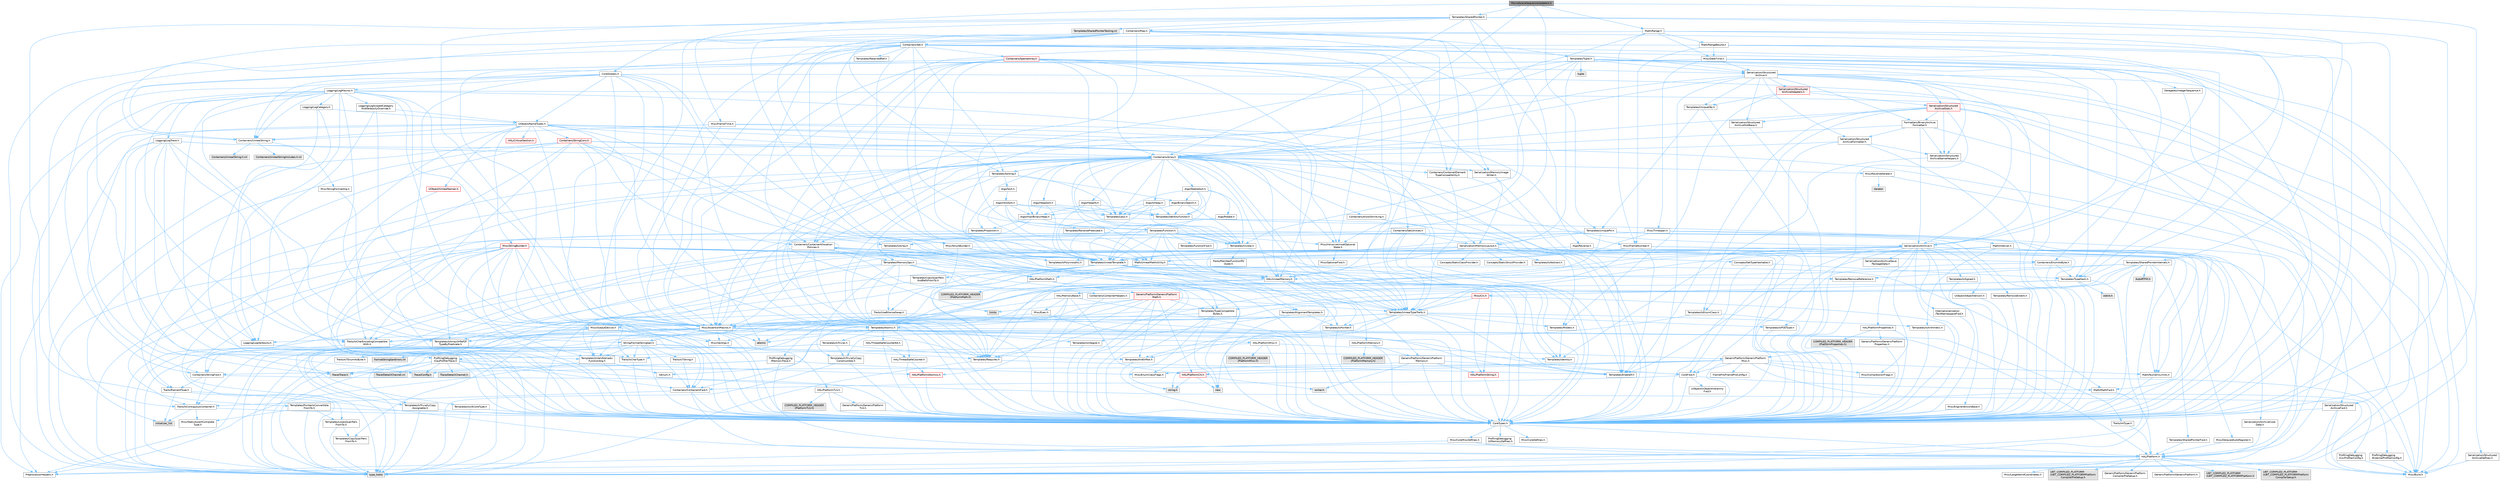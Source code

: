 digraph "MovieSceneSequenceUpdaters.h"
{
 // INTERACTIVE_SVG=YES
 // LATEX_PDF_SIZE
  bgcolor="transparent";
  edge [fontname=Helvetica,fontsize=10,labelfontname=Helvetica,labelfontsize=10];
  node [fontname=Helvetica,fontsize=10,shape=box,height=0.2,width=0.4];
  Node1 [id="Node000001",label="MovieSceneSequenceUpdaters.h",height=0.2,width=0.4,color="gray40", fillcolor="grey60", style="filled", fontcolor="black",tooltip=" "];
  Node1 -> Node2 [id="edge1_Node000001_Node000002",color="steelblue1",style="solid",tooltip=" "];
  Node2 [id="Node000002",label="Containers/Array.h",height=0.2,width=0.4,color="grey40", fillcolor="white", style="filled",URL="$df/dd0/Array_8h.html",tooltip=" "];
  Node2 -> Node3 [id="edge2_Node000002_Node000003",color="steelblue1",style="solid",tooltip=" "];
  Node3 [id="Node000003",label="CoreTypes.h",height=0.2,width=0.4,color="grey40", fillcolor="white", style="filled",URL="$dc/dec/CoreTypes_8h.html",tooltip=" "];
  Node3 -> Node4 [id="edge3_Node000003_Node000004",color="steelblue1",style="solid",tooltip=" "];
  Node4 [id="Node000004",label="HAL/Platform.h",height=0.2,width=0.4,color="grey40", fillcolor="white", style="filled",URL="$d9/dd0/Platform_8h.html",tooltip=" "];
  Node4 -> Node5 [id="edge4_Node000004_Node000005",color="steelblue1",style="solid",tooltip=" "];
  Node5 [id="Node000005",label="Misc/Build.h",height=0.2,width=0.4,color="grey40", fillcolor="white", style="filled",URL="$d3/dbb/Build_8h.html",tooltip=" "];
  Node4 -> Node6 [id="edge5_Node000004_Node000006",color="steelblue1",style="solid",tooltip=" "];
  Node6 [id="Node000006",label="Misc/LargeWorldCoordinates.h",height=0.2,width=0.4,color="grey40", fillcolor="white", style="filled",URL="$d2/dcb/LargeWorldCoordinates_8h.html",tooltip=" "];
  Node4 -> Node7 [id="edge6_Node000004_Node000007",color="steelblue1",style="solid",tooltip=" "];
  Node7 [id="Node000007",label="type_traits",height=0.2,width=0.4,color="grey60", fillcolor="#E0E0E0", style="filled",tooltip=" "];
  Node4 -> Node8 [id="edge7_Node000004_Node000008",color="steelblue1",style="solid",tooltip=" "];
  Node8 [id="Node000008",label="PreprocessorHelpers.h",height=0.2,width=0.4,color="grey40", fillcolor="white", style="filled",URL="$db/ddb/PreprocessorHelpers_8h.html",tooltip=" "];
  Node4 -> Node9 [id="edge8_Node000004_Node000009",color="steelblue1",style="solid",tooltip=" "];
  Node9 [id="Node000009",label="UBT_COMPILED_PLATFORM\l/UBT_COMPILED_PLATFORMPlatform\lCompilerPreSetup.h",height=0.2,width=0.4,color="grey60", fillcolor="#E0E0E0", style="filled",tooltip=" "];
  Node4 -> Node10 [id="edge9_Node000004_Node000010",color="steelblue1",style="solid",tooltip=" "];
  Node10 [id="Node000010",label="GenericPlatform/GenericPlatform\lCompilerPreSetup.h",height=0.2,width=0.4,color="grey40", fillcolor="white", style="filled",URL="$d9/dc8/GenericPlatformCompilerPreSetup_8h.html",tooltip=" "];
  Node4 -> Node11 [id="edge10_Node000004_Node000011",color="steelblue1",style="solid",tooltip=" "];
  Node11 [id="Node000011",label="GenericPlatform/GenericPlatform.h",height=0.2,width=0.4,color="grey40", fillcolor="white", style="filled",URL="$d6/d84/GenericPlatform_8h.html",tooltip=" "];
  Node4 -> Node12 [id="edge11_Node000004_Node000012",color="steelblue1",style="solid",tooltip=" "];
  Node12 [id="Node000012",label="UBT_COMPILED_PLATFORM\l/UBT_COMPILED_PLATFORMPlatform.h",height=0.2,width=0.4,color="grey60", fillcolor="#E0E0E0", style="filled",tooltip=" "];
  Node4 -> Node13 [id="edge12_Node000004_Node000013",color="steelblue1",style="solid",tooltip=" "];
  Node13 [id="Node000013",label="UBT_COMPILED_PLATFORM\l/UBT_COMPILED_PLATFORMPlatform\lCompilerSetup.h",height=0.2,width=0.4,color="grey60", fillcolor="#E0E0E0", style="filled",tooltip=" "];
  Node3 -> Node14 [id="edge13_Node000003_Node000014",color="steelblue1",style="solid",tooltip=" "];
  Node14 [id="Node000014",label="ProfilingDebugging\l/UMemoryDefines.h",height=0.2,width=0.4,color="grey40", fillcolor="white", style="filled",URL="$d2/da2/UMemoryDefines_8h.html",tooltip=" "];
  Node3 -> Node15 [id="edge14_Node000003_Node000015",color="steelblue1",style="solid",tooltip=" "];
  Node15 [id="Node000015",label="Misc/CoreMiscDefines.h",height=0.2,width=0.4,color="grey40", fillcolor="white", style="filled",URL="$da/d38/CoreMiscDefines_8h.html",tooltip=" "];
  Node15 -> Node4 [id="edge15_Node000015_Node000004",color="steelblue1",style="solid",tooltip=" "];
  Node15 -> Node8 [id="edge16_Node000015_Node000008",color="steelblue1",style="solid",tooltip=" "];
  Node3 -> Node16 [id="edge17_Node000003_Node000016",color="steelblue1",style="solid",tooltip=" "];
  Node16 [id="Node000016",label="Misc/CoreDefines.h",height=0.2,width=0.4,color="grey40", fillcolor="white", style="filled",URL="$d3/dd2/CoreDefines_8h.html",tooltip=" "];
  Node2 -> Node17 [id="edge18_Node000002_Node000017",color="steelblue1",style="solid",tooltip=" "];
  Node17 [id="Node000017",label="Misc/AssertionMacros.h",height=0.2,width=0.4,color="grey40", fillcolor="white", style="filled",URL="$d0/dfa/AssertionMacros_8h.html",tooltip=" "];
  Node17 -> Node3 [id="edge19_Node000017_Node000003",color="steelblue1",style="solid",tooltip=" "];
  Node17 -> Node4 [id="edge20_Node000017_Node000004",color="steelblue1",style="solid",tooltip=" "];
  Node17 -> Node18 [id="edge21_Node000017_Node000018",color="steelblue1",style="solid",tooltip=" "];
  Node18 [id="Node000018",label="HAL/PlatformMisc.h",height=0.2,width=0.4,color="grey40", fillcolor="white", style="filled",URL="$d0/df5/PlatformMisc_8h.html",tooltip=" "];
  Node18 -> Node3 [id="edge22_Node000018_Node000003",color="steelblue1",style="solid",tooltip=" "];
  Node18 -> Node19 [id="edge23_Node000018_Node000019",color="steelblue1",style="solid",tooltip=" "];
  Node19 [id="Node000019",label="GenericPlatform/GenericPlatform\lMisc.h",height=0.2,width=0.4,color="grey40", fillcolor="white", style="filled",URL="$db/d9a/GenericPlatformMisc_8h.html",tooltip=" "];
  Node19 -> Node20 [id="edge24_Node000019_Node000020",color="steelblue1",style="solid",tooltip=" "];
  Node20 [id="Node000020",label="Containers/StringFwd.h",height=0.2,width=0.4,color="grey40", fillcolor="white", style="filled",URL="$df/d37/StringFwd_8h.html",tooltip=" "];
  Node20 -> Node3 [id="edge25_Node000020_Node000003",color="steelblue1",style="solid",tooltip=" "];
  Node20 -> Node21 [id="edge26_Node000020_Node000021",color="steelblue1",style="solid",tooltip=" "];
  Node21 [id="Node000021",label="Traits/ElementType.h",height=0.2,width=0.4,color="grey40", fillcolor="white", style="filled",URL="$d5/d4f/ElementType_8h.html",tooltip=" "];
  Node21 -> Node4 [id="edge27_Node000021_Node000004",color="steelblue1",style="solid",tooltip=" "];
  Node21 -> Node22 [id="edge28_Node000021_Node000022",color="steelblue1",style="solid",tooltip=" "];
  Node22 [id="Node000022",label="initializer_list",height=0.2,width=0.4,color="grey60", fillcolor="#E0E0E0", style="filled",tooltip=" "];
  Node21 -> Node7 [id="edge29_Node000021_Node000007",color="steelblue1",style="solid",tooltip=" "];
  Node20 -> Node23 [id="edge30_Node000020_Node000023",color="steelblue1",style="solid",tooltip=" "];
  Node23 [id="Node000023",label="Traits/IsContiguousContainer.h",height=0.2,width=0.4,color="grey40", fillcolor="white", style="filled",URL="$d5/d3c/IsContiguousContainer_8h.html",tooltip=" "];
  Node23 -> Node3 [id="edge31_Node000023_Node000003",color="steelblue1",style="solid",tooltip=" "];
  Node23 -> Node24 [id="edge32_Node000023_Node000024",color="steelblue1",style="solid",tooltip=" "];
  Node24 [id="Node000024",label="Misc/StaticAssertComplete\lType.h",height=0.2,width=0.4,color="grey40", fillcolor="white", style="filled",URL="$d5/d4e/StaticAssertCompleteType_8h.html",tooltip=" "];
  Node23 -> Node22 [id="edge33_Node000023_Node000022",color="steelblue1",style="solid",tooltip=" "];
  Node19 -> Node25 [id="edge34_Node000019_Node000025",color="steelblue1",style="solid",tooltip=" "];
  Node25 [id="Node000025",label="CoreFwd.h",height=0.2,width=0.4,color="grey40", fillcolor="white", style="filled",URL="$d1/d1e/CoreFwd_8h.html",tooltip=" "];
  Node25 -> Node3 [id="edge35_Node000025_Node000003",color="steelblue1",style="solid",tooltip=" "];
  Node25 -> Node26 [id="edge36_Node000025_Node000026",color="steelblue1",style="solid",tooltip=" "];
  Node26 [id="Node000026",label="Containers/ContainersFwd.h",height=0.2,width=0.4,color="grey40", fillcolor="white", style="filled",URL="$d4/d0a/ContainersFwd_8h.html",tooltip=" "];
  Node26 -> Node4 [id="edge37_Node000026_Node000004",color="steelblue1",style="solid",tooltip=" "];
  Node26 -> Node3 [id="edge38_Node000026_Node000003",color="steelblue1",style="solid",tooltip=" "];
  Node26 -> Node23 [id="edge39_Node000026_Node000023",color="steelblue1",style="solid",tooltip=" "];
  Node25 -> Node27 [id="edge40_Node000025_Node000027",color="steelblue1",style="solid",tooltip=" "];
  Node27 [id="Node000027",label="Math/MathFwd.h",height=0.2,width=0.4,color="grey40", fillcolor="white", style="filled",URL="$d2/d10/MathFwd_8h.html",tooltip=" "];
  Node27 -> Node4 [id="edge41_Node000027_Node000004",color="steelblue1",style="solid",tooltip=" "];
  Node25 -> Node28 [id="edge42_Node000025_Node000028",color="steelblue1",style="solid",tooltip=" "];
  Node28 [id="Node000028",label="UObject/UObjectHierarchy\lFwd.h",height=0.2,width=0.4,color="grey40", fillcolor="white", style="filled",URL="$d3/d13/UObjectHierarchyFwd_8h.html",tooltip=" "];
  Node19 -> Node3 [id="edge43_Node000019_Node000003",color="steelblue1",style="solid",tooltip=" "];
  Node19 -> Node29 [id="edge44_Node000019_Node000029",color="steelblue1",style="solid",tooltip=" "];
  Node29 [id="Node000029",label="FramePro/FrameProConfig.h",height=0.2,width=0.4,color="grey40", fillcolor="white", style="filled",URL="$d7/d90/FrameProConfig_8h.html",tooltip=" "];
  Node19 -> Node30 [id="edge45_Node000019_Node000030",color="steelblue1",style="solid",tooltip=" "];
  Node30 [id="Node000030",label="HAL/PlatformCrt.h",height=0.2,width=0.4,color="red", fillcolor="#FFF0F0", style="filled",URL="$d8/d75/PlatformCrt_8h.html",tooltip=" "];
  Node30 -> Node31 [id="edge46_Node000030_Node000031",color="steelblue1",style="solid",tooltip=" "];
  Node31 [id="Node000031",label="new",height=0.2,width=0.4,color="grey60", fillcolor="#E0E0E0", style="filled",tooltip=" "];
  Node30 -> Node32 [id="edge47_Node000030_Node000032",color="steelblue1",style="solid",tooltip=" "];
  Node32 [id="Node000032",label="wchar.h",height=0.2,width=0.4,color="grey60", fillcolor="#E0E0E0", style="filled",tooltip=" "];
  Node30 -> Node39 [id="edge48_Node000030_Node000039",color="steelblue1",style="solid",tooltip=" "];
  Node39 [id="Node000039",label="string.h",height=0.2,width=0.4,color="grey60", fillcolor="#E0E0E0", style="filled",tooltip=" "];
  Node19 -> Node40 [id="edge49_Node000019_Node000040",color="steelblue1",style="solid",tooltip=" "];
  Node40 [id="Node000040",label="Math/NumericLimits.h",height=0.2,width=0.4,color="grey40", fillcolor="white", style="filled",URL="$df/d1b/NumericLimits_8h.html",tooltip=" "];
  Node40 -> Node3 [id="edge50_Node000040_Node000003",color="steelblue1",style="solid",tooltip=" "];
  Node19 -> Node41 [id="edge51_Node000019_Node000041",color="steelblue1",style="solid",tooltip=" "];
  Node41 [id="Node000041",label="Misc/CompressionFlags.h",height=0.2,width=0.4,color="grey40", fillcolor="white", style="filled",URL="$d9/d76/CompressionFlags_8h.html",tooltip=" "];
  Node19 -> Node42 [id="edge52_Node000019_Node000042",color="steelblue1",style="solid",tooltip=" "];
  Node42 [id="Node000042",label="Misc/EnumClassFlags.h",height=0.2,width=0.4,color="grey40", fillcolor="white", style="filled",URL="$d8/de7/EnumClassFlags_8h.html",tooltip=" "];
  Node19 -> Node43 [id="edge53_Node000019_Node000043",color="steelblue1",style="solid",tooltip=" "];
  Node43 [id="Node000043",label="ProfilingDebugging\l/CsvProfilerConfig.h",height=0.2,width=0.4,color="grey40", fillcolor="white", style="filled",URL="$d3/d88/CsvProfilerConfig_8h.html",tooltip=" "];
  Node43 -> Node5 [id="edge54_Node000043_Node000005",color="steelblue1",style="solid",tooltip=" "];
  Node19 -> Node44 [id="edge55_Node000019_Node000044",color="steelblue1",style="solid",tooltip=" "];
  Node44 [id="Node000044",label="ProfilingDebugging\l/ExternalProfilerConfig.h",height=0.2,width=0.4,color="grey40", fillcolor="white", style="filled",URL="$d3/dbb/ExternalProfilerConfig_8h.html",tooltip=" "];
  Node44 -> Node5 [id="edge56_Node000044_Node000005",color="steelblue1",style="solid",tooltip=" "];
  Node18 -> Node45 [id="edge57_Node000018_Node000045",color="steelblue1",style="solid",tooltip=" "];
  Node45 [id="Node000045",label="COMPILED_PLATFORM_HEADER\l(PlatformMisc.h)",height=0.2,width=0.4,color="grey60", fillcolor="#E0E0E0", style="filled",tooltip=" "];
  Node18 -> Node46 [id="edge58_Node000018_Node000046",color="steelblue1",style="solid",tooltip=" "];
  Node46 [id="Node000046",label="ProfilingDebugging\l/CpuProfilerTrace.h",height=0.2,width=0.4,color="grey40", fillcolor="white", style="filled",URL="$da/dcb/CpuProfilerTrace_8h.html",tooltip=" "];
  Node46 -> Node3 [id="edge59_Node000046_Node000003",color="steelblue1",style="solid",tooltip=" "];
  Node46 -> Node26 [id="edge60_Node000046_Node000026",color="steelblue1",style="solid",tooltip=" "];
  Node46 -> Node47 [id="edge61_Node000046_Node000047",color="steelblue1",style="solid",tooltip=" "];
  Node47 [id="Node000047",label="HAL/PlatformAtomics.h",height=0.2,width=0.4,color="red", fillcolor="#FFF0F0", style="filled",URL="$d3/d36/PlatformAtomics_8h.html",tooltip=" "];
  Node47 -> Node3 [id="edge62_Node000047_Node000003",color="steelblue1",style="solid",tooltip=" "];
  Node46 -> Node8 [id="edge63_Node000046_Node000008",color="steelblue1",style="solid",tooltip=" "];
  Node46 -> Node5 [id="edge64_Node000046_Node000005",color="steelblue1",style="solid",tooltip=" "];
  Node46 -> Node50 [id="edge65_Node000046_Node000050",color="steelblue1",style="solid",tooltip=" "];
  Node50 [id="Node000050",label="Trace/Config.h",height=0.2,width=0.4,color="grey60", fillcolor="#E0E0E0", style="filled",tooltip=" "];
  Node46 -> Node51 [id="edge66_Node000046_Node000051",color="steelblue1",style="solid",tooltip=" "];
  Node51 [id="Node000051",label="Trace/Detail/Channel.h",height=0.2,width=0.4,color="grey60", fillcolor="#E0E0E0", style="filled",tooltip=" "];
  Node46 -> Node52 [id="edge67_Node000046_Node000052",color="steelblue1",style="solid",tooltip=" "];
  Node52 [id="Node000052",label="Trace/Detail/Channel.inl",height=0.2,width=0.4,color="grey60", fillcolor="#E0E0E0", style="filled",tooltip=" "];
  Node46 -> Node53 [id="edge68_Node000046_Node000053",color="steelblue1",style="solid",tooltip=" "];
  Node53 [id="Node000053",label="Trace/Trace.h",height=0.2,width=0.4,color="grey60", fillcolor="#E0E0E0", style="filled",tooltip=" "];
  Node17 -> Node8 [id="edge69_Node000017_Node000008",color="steelblue1",style="solid",tooltip=" "];
  Node17 -> Node54 [id="edge70_Node000017_Node000054",color="steelblue1",style="solid",tooltip=" "];
  Node54 [id="Node000054",label="Templates/EnableIf.h",height=0.2,width=0.4,color="grey40", fillcolor="white", style="filled",URL="$d7/d60/EnableIf_8h.html",tooltip=" "];
  Node54 -> Node3 [id="edge71_Node000054_Node000003",color="steelblue1",style="solid",tooltip=" "];
  Node17 -> Node55 [id="edge72_Node000017_Node000055",color="steelblue1",style="solid",tooltip=" "];
  Node55 [id="Node000055",label="Templates/IsArrayOrRefOf\lTypeByPredicate.h",height=0.2,width=0.4,color="grey40", fillcolor="white", style="filled",URL="$d6/da1/IsArrayOrRefOfTypeByPredicate_8h.html",tooltip=" "];
  Node55 -> Node3 [id="edge73_Node000055_Node000003",color="steelblue1",style="solid",tooltip=" "];
  Node17 -> Node56 [id="edge74_Node000017_Node000056",color="steelblue1",style="solid",tooltip=" "];
  Node56 [id="Node000056",label="Templates/IsValidVariadic\lFunctionArg.h",height=0.2,width=0.4,color="grey40", fillcolor="white", style="filled",URL="$d0/dc8/IsValidVariadicFunctionArg_8h.html",tooltip=" "];
  Node56 -> Node3 [id="edge75_Node000056_Node000003",color="steelblue1",style="solid",tooltip=" "];
  Node56 -> Node57 [id="edge76_Node000056_Node000057",color="steelblue1",style="solid",tooltip=" "];
  Node57 [id="Node000057",label="IsEnum.h",height=0.2,width=0.4,color="grey40", fillcolor="white", style="filled",URL="$d4/de5/IsEnum_8h.html",tooltip=" "];
  Node56 -> Node7 [id="edge77_Node000056_Node000007",color="steelblue1",style="solid",tooltip=" "];
  Node17 -> Node58 [id="edge78_Node000017_Node000058",color="steelblue1",style="solid",tooltip=" "];
  Node58 [id="Node000058",label="Traits/IsCharEncodingCompatible\lWith.h",height=0.2,width=0.4,color="grey40", fillcolor="white", style="filled",URL="$df/dd1/IsCharEncodingCompatibleWith_8h.html",tooltip=" "];
  Node58 -> Node7 [id="edge79_Node000058_Node000007",color="steelblue1",style="solid",tooltip=" "];
  Node58 -> Node59 [id="edge80_Node000058_Node000059",color="steelblue1",style="solid",tooltip=" "];
  Node59 [id="Node000059",label="Traits/IsCharType.h",height=0.2,width=0.4,color="grey40", fillcolor="white", style="filled",URL="$db/d51/IsCharType_8h.html",tooltip=" "];
  Node59 -> Node3 [id="edge81_Node000059_Node000003",color="steelblue1",style="solid",tooltip=" "];
  Node17 -> Node60 [id="edge82_Node000017_Node000060",color="steelblue1",style="solid",tooltip=" "];
  Node60 [id="Node000060",label="Misc/VarArgs.h",height=0.2,width=0.4,color="grey40", fillcolor="white", style="filled",URL="$d5/d6f/VarArgs_8h.html",tooltip=" "];
  Node60 -> Node3 [id="edge83_Node000060_Node000003",color="steelblue1",style="solid",tooltip=" "];
  Node17 -> Node61 [id="edge84_Node000017_Node000061",color="steelblue1",style="solid",tooltip=" "];
  Node61 [id="Node000061",label="String/FormatStringSan.h",height=0.2,width=0.4,color="grey40", fillcolor="white", style="filled",URL="$d3/d8b/FormatStringSan_8h.html",tooltip=" "];
  Node61 -> Node7 [id="edge85_Node000061_Node000007",color="steelblue1",style="solid",tooltip=" "];
  Node61 -> Node3 [id="edge86_Node000061_Node000003",color="steelblue1",style="solid",tooltip=" "];
  Node61 -> Node62 [id="edge87_Node000061_Node000062",color="steelblue1",style="solid",tooltip=" "];
  Node62 [id="Node000062",label="Templates/Requires.h",height=0.2,width=0.4,color="grey40", fillcolor="white", style="filled",URL="$dc/d96/Requires_8h.html",tooltip=" "];
  Node62 -> Node54 [id="edge88_Node000062_Node000054",color="steelblue1",style="solid",tooltip=" "];
  Node62 -> Node7 [id="edge89_Node000062_Node000007",color="steelblue1",style="solid",tooltip=" "];
  Node61 -> Node63 [id="edge90_Node000061_Node000063",color="steelblue1",style="solid",tooltip=" "];
  Node63 [id="Node000063",label="Templates/Identity.h",height=0.2,width=0.4,color="grey40", fillcolor="white", style="filled",URL="$d0/dd5/Identity_8h.html",tooltip=" "];
  Node61 -> Node56 [id="edge91_Node000061_Node000056",color="steelblue1",style="solid",tooltip=" "];
  Node61 -> Node59 [id="edge92_Node000061_Node000059",color="steelblue1",style="solid",tooltip=" "];
  Node61 -> Node64 [id="edge93_Node000061_Node000064",color="steelblue1",style="solid",tooltip=" "];
  Node64 [id="Node000064",label="Traits/IsTEnumAsByte.h",height=0.2,width=0.4,color="grey40", fillcolor="white", style="filled",URL="$d1/de6/IsTEnumAsByte_8h.html",tooltip=" "];
  Node61 -> Node65 [id="edge94_Node000061_Node000065",color="steelblue1",style="solid",tooltip=" "];
  Node65 [id="Node000065",label="Traits/IsTString.h",height=0.2,width=0.4,color="grey40", fillcolor="white", style="filled",URL="$d0/df8/IsTString_8h.html",tooltip=" "];
  Node65 -> Node26 [id="edge95_Node000065_Node000026",color="steelblue1",style="solid",tooltip=" "];
  Node61 -> Node26 [id="edge96_Node000061_Node000026",color="steelblue1",style="solid",tooltip=" "];
  Node61 -> Node66 [id="edge97_Node000061_Node000066",color="steelblue1",style="solid",tooltip=" "];
  Node66 [id="Node000066",label="FormatStringSanErrors.inl",height=0.2,width=0.4,color="grey60", fillcolor="#E0E0E0", style="filled",tooltip=" "];
  Node17 -> Node67 [id="edge98_Node000017_Node000067",color="steelblue1",style="solid",tooltip=" "];
  Node67 [id="Node000067",label="atomic",height=0.2,width=0.4,color="grey60", fillcolor="#E0E0E0", style="filled",tooltip=" "];
  Node2 -> Node68 [id="edge99_Node000002_Node000068",color="steelblue1",style="solid",tooltip=" "];
  Node68 [id="Node000068",label="Misc/IntrusiveUnsetOptional\lState.h",height=0.2,width=0.4,color="grey40", fillcolor="white", style="filled",URL="$d2/d0a/IntrusiveUnsetOptionalState_8h.html",tooltip=" "];
  Node68 -> Node69 [id="edge100_Node000068_Node000069",color="steelblue1",style="solid",tooltip=" "];
  Node69 [id="Node000069",label="Misc/OptionalFwd.h",height=0.2,width=0.4,color="grey40", fillcolor="white", style="filled",URL="$dc/d50/OptionalFwd_8h.html",tooltip=" "];
  Node2 -> Node70 [id="edge101_Node000002_Node000070",color="steelblue1",style="solid",tooltip=" "];
  Node70 [id="Node000070",label="Misc/ReverseIterate.h",height=0.2,width=0.4,color="grey40", fillcolor="white", style="filled",URL="$db/de3/ReverseIterate_8h.html",tooltip=" "];
  Node70 -> Node4 [id="edge102_Node000070_Node000004",color="steelblue1",style="solid",tooltip=" "];
  Node70 -> Node71 [id="edge103_Node000070_Node000071",color="steelblue1",style="solid",tooltip=" "];
  Node71 [id="Node000071",label="iterator",height=0.2,width=0.4,color="grey60", fillcolor="#E0E0E0", style="filled",tooltip=" "];
  Node2 -> Node72 [id="edge104_Node000002_Node000072",color="steelblue1",style="solid",tooltip=" "];
  Node72 [id="Node000072",label="HAL/UnrealMemory.h",height=0.2,width=0.4,color="grey40", fillcolor="white", style="filled",URL="$d9/d96/UnrealMemory_8h.html",tooltip=" "];
  Node72 -> Node3 [id="edge105_Node000072_Node000003",color="steelblue1",style="solid",tooltip=" "];
  Node72 -> Node73 [id="edge106_Node000072_Node000073",color="steelblue1",style="solid",tooltip=" "];
  Node73 [id="Node000073",label="GenericPlatform/GenericPlatform\lMemory.h",height=0.2,width=0.4,color="grey40", fillcolor="white", style="filled",URL="$dd/d22/GenericPlatformMemory_8h.html",tooltip=" "];
  Node73 -> Node25 [id="edge107_Node000073_Node000025",color="steelblue1",style="solid",tooltip=" "];
  Node73 -> Node3 [id="edge108_Node000073_Node000003",color="steelblue1",style="solid",tooltip=" "];
  Node73 -> Node74 [id="edge109_Node000073_Node000074",color="steelblue1",style="solid",tooltip=" "];
  Node74 [id="Node000074",label="HAL/PlatformString.h",height=0.2,width=0.4,color="red", fillcolor="#FFF0F0", style="filled",URL="$db/db5/PlatformString_8h.html",tooltip=" "];
  Node74 -> Node3 [id="edge110_Node000074_Node000003",color="steelblue1",style="solid",tooltip=" "];
  Node73 -> Node39 [id="edge111_Node000073_Node000039",color="steelblue1",style="solid",tooltip=" "];
  Node73 -> Node32 [id="edge112_Node000073_Node000032",color="steelblue1",style="solid",tooltip=" "];
  Node72 -> Node76 [id="edge113_Node000072_Node000076",color="steelblue1",style="solid",tooltip=" "];
  Node76 [id="Node000076",label="HAL/MemoryBase.h",height=0.2,width=0.4,color="grey40", fillcolor="white", style="filled",URL="$d6/d9f/MemoryBase_8h.html",tooltip=" "];
  Node76 -> Node3 [id="edge114_Node000076_Node000003",color="steelblue1",style="solid",tooltip=" "];
  Node76 -> Node47 [id="edge115_Node000076_Node000047",color="steelblue1",style="solid",tooltip=" "];
  Node76 -> Node30 [id="edge116_Node000076_Node000030",color="steelblue1",style="solid",tooltip=" "];
  Node76 -> Node77 [id="edge117_Node000076_Node000077",color="steelblue1",style="solid",tooltip=" "];
  Node77 [id="Node000077",label="Misc/Exec.h",height=0.2,width=0.4,color="grey40", fillcolor="white", style="filled",URL="$de/ddb/Exec_8h.html",tooltip=" "];
  Node77 -> Node3 [id="edge118_Node000077_Node000003",color="steelblue1",style="solid",tooltip=" "];
  Node77 -> Node17 [id="edge119_Node000077_Node000017",color="steelblue1",style="solid",tooltip=" "];
  Node76 -> Node78 [id="edge120_Node000076_Node000078",color="steelblue1",style="solid",tooltip=" "];
  Node78 [id="Node000078",label="Misc/OutputDevice.h",height=0.2,width=0.4,color="grey40", fillcolor="white", style="filled",URL="$d7/d32/OutputDevice_8h.html",tooltip=" "];
  Node78 -> Node25 [id="edge121_Node000078_Node000025",color="steelblue1",style="solid",tooltip=" "];
  Node78 -> Node3 [id="edge122_Node000078_Node000003",color="steelblue1",style="solid",tooltip=" "];
  Node78 -> Node79 [id="edge123_Node000078_Node000079",color="steelblue1",style="solid",tooltip=" "];
  Node79 [id="Node000079",label="Logging/LogVerbosity.h",height=0.2,width=0.4,color="grey40", fillcolor="white", style="filled",URL="$d2/d8f/LogVerbosity_8h.html",tooltip=" "];
  Node79 -> Node3 [id="edge124_Node000079_Node000003",color="steelblue1",style="solid",tooltip=" "];
  Node78 -> Node60 [id="edge125_Node000078_Node000060",color="steelblue1",style="solid",tooltip=" "];
  Node78 -> Node55 [id="edge126_Node000078_Node000055",color="steelblue1",style="solid",tooltip=" "];
  Node78 -> Node56 [id="edge127_Node000078_Node000056",color="steelblue1",style="solid",tooltip=" "];
  Node78 -> Node58 [id="edge128_Node000078_Node000058",color="steelblue1",style="solid",tooltip=" "];
  Node76 -> Node80 [id="edge129_Node000076_Node000080",color="steelblue1",style="solid",tooltip=" "];
  Node80 [id="Node000080",label="Templates/Atomic.h",height=0.2,width=0.4,color="grey40", fillcolor="white", style="filled",URL="$d3/d91/Atomic_8h.html",tooltip=" "];
  Node80 -> Node81 [id="edge130_Node000080_Node000081",color="steelblue1",style="solid",tooltip=" "];
  Node81 [id="Node000081",label="HAL/ThreadSafeCounter.h",height=0.2,width=0.4,color="grey40", fillcolor="white", style="filled",URL="$dc/dc9/ThreadSafeCounter_8h.html",tooltip=" "];
  Node81 -> Node3 [id="edge131_Node000081_Node000003",color="steelblue1",style="solid",tooltip=" "];
  Node81 -> Node47 [id="edge132_Node000081_Node000047",color="steelblue1",style="solid",tooltip=" "];
  Node80 -> Node82 [id="edge133_Node000080_Node000082",color="steelblue1",style="solid",tooltip=" "];
  Node82 [id="Node000082",label="HAL/ThreadSafeCounter64.h",height=0.2,width=0.4,color="grey40", fillcolor="white", style="filled",URL="$d0/d12/ThreadSafeCounter64_8h.html",tooltip=" "];
  Node82 -> Node3 [id="edge134_Node000082_Node000003",color="steelblue1",style="solid",tooltip=" "];
  Node82 -> Node81 [id="edge135_Node000082_Node000081",color="steelblue1",style="solid",tooltip=" "];
  Node80 -> Node83 [id="edge136_Node000080_Node000083",color="steelblue1",style="solid",tooltip=" "];
  Node83 [id="Node000083",label="Templates/IsIntegral.h",height=0.2,width=0.4,color="grey40", fillcolor="white", style="filled",URL="$da/d64/IsIntegral_8h.html",tooltip=" "];
  Node83 -> Node3 [id="edge137_Node000083_Node000003",color="steelblue1",style="solid",tooltip=" "];
  Node80 -> Node84 [id="edge138_Node000080_Node000084",color="steelblue1",style="solid",tooltip=" "];
  Node84 [id="Node000084",label="Templates/IsTrivial.h",height=0.2,width=0.4,color="grey40", fillcolor="white", style="filled",URL="$da/d4c/IsTrivial_8h.html",tooltip=" "];
  Node84 -> Node85 [id="edge139_Node000084_Node000085",color="steelblue1",style="solid",tooltip=" "];
  Node85 [id="Node000085",label="Templates/AndOrNot.h",height=0.2,width=0.4,color="grey40", fillcolor="white", style="filled",URL="$db/d0a/AndOrNot_8h.html",tooltip=" "];
  Node85 -> Node3 [id="edge140_Node000085_Node000003",color="steelblue1",style="solid",tooltip=" "];
  Node84 -> Node86 [id="edge141_Node000084_Node000086",color="steelblue1",style="solid",tooltip=" "];
  Node86 [id="Node000086",label="Templates/IsTriviallyCopy\lConstructible.h",height=0.2,width=0.4,color="grey40", fillcolor="white", style="filled",URL="$d3/d78/IsTriviallyCopyConstructible_8h.html",tooltip=" "];
  Node86 -> Node3 [id="edge142_Node000086_Node000003",color="steelblue1",style="solid",tooltip=" "];
  Node86 -> Node7 [id="edge143_Node000086_Node000007",color="steelblue1",style="solid",tooltip=" "];
  Node84 -> Node87 [id="edge144_Node000084_Node000087",color="steelblue1",style="solid",tooltip=" "];
  Node87 [id="Node000087",label="Templates/IsTriviallyCopy\lAssignable.h",height=0.2,width=0.4,color="grey40", fillcolor="white", style="filled",URL="$d2/df2/IsTriviallyCopyAssignable_8h.html",tooltip=" "];
  Node87 -> Node3 [id="edge145_Node000087_Node000003",color="steelblue1",style="solid",tooltip=" "];
  Node87 -> Node7 [id="edge146_Node000087_Node000007",color="steelblue1",style="solid",tooltip=" "];
  Node84 -> Node7 [id="edge147_Node000084_Node000007",color="steelblue1",style="solid",tooltip=" "];
  Node80 -> Node88 [id="edge148_Node000080_Node000088",color="steelblue1",style="solid",tooltip=" "];
  Node88 [id="Node000088",label="Traits/IntType.h",height=0.2,width=0.4,color="grey40", fillcolor="white", style="filled",URL="$d7/deb/IntType_8h.html",tooltip=" "];
  Node88 -> Node4 [id="edge149_Node000088_Node000004",color="steelblue1",style="solid",tooltip=" "];
  Node80 -> Node67 [id="edge150_Node000080_Node000067",color="steelblue1",style="solid",tooltip=" "];
  Node72 -> Node89 [id="edge151_Node000072_Node000089",color="steelblue1",style="solid",tooltip=" "];
  Node89 [id="Node000089",label="HAL/PlatformMemory.h",height=0.2,width=0.4,color="grey40", fillcolor="white", style="filled",URL="$de/d68/PlatformMemory_8h.html",tooltip=" "];
  Node89 -> Node3 [id="edge152_Node000089_Node000003",color="steelblue1",style="solid",tooltip=" "];
  Node89 -> Node73 [id="edge153_Node000089_Node000073",color="steelblue1",style="solid",tooltip=" "];
  Node89 -> Node90 [id="edge154_Node000089_Node000090",color="steelblue1",style="solid",tooltip=" "];
  Node90 [id="Node000090",label="COMPILED_PLATFORM_HEADER\l(PlatformMemory.h)",height=0.2,width=0.4,color="grey60", fillcolor="#E0E0E0", style="filled",tooltip=" "];
  Node72 -> Node91 [id="edge155_Node000072_Node000091",color="steelblue1",style="solid",tooltip=" "];
  Node91 [id="Node000091",label="ProfilingDebugging\l/MemoryTrace.h",height=0.2,width=0.4,color="grey40", fillcolor="white", style="filled",URL="$da/dd7/MemoryTrace_8h.html",tooltip=" "];
  Node91 -> Node4 [id="edge156_Node000091_Node000004",color="steelblue1",style="solid",tooltip=" "];
  Node91 -> Node42 [id="edge157_Node000091_Node000042",color="steelblue1",style="solid",tooltip=" "];
  Node91 -> Node50 [id="edge158_Node000091_Node000050",color="steelblue1",style="solid",tooltip=" "];
  Node91 -> Node53 [id="edge159_Node000091_Node000053",color="steelblue1",style="solid",tooltip=" "];
  Node72 -> Node92 [id="edge160_Node000072_Node000092",color="steelblue1",style="solid",tooltip=" "];
  Node92 [id="Node000092",label="Templates/IsPointer.h",height=0.2,width=0.4,color="grey40", fillcolor="white", style="filled",URL="$d7/d05/IsPointer_8h.html",tooltip=" "];
  Node92 -> Node3 [id="edge161_Node000092_Node000003",color="steelblue1",style="solid",tooltip=" "];
  Node2 -> Node93 [id="edge162_Node000002_Node000093",color="steelblue1",style="solid",tooltip=" "];
  Node93 [id="Node000093",label="Templates/UnrealTypeTraits.h",height=0.2,width=0.4,color="grey40", fillcolor="white", style="filled",URL="$d2/d2d/UnrealTypeTraits_8h.html",tooltip=" "];
  Node93 -> Node3 [id="edge163_Node000093_Node000003",color="steelblue1",style="solid",tooltip=" "];
  Node93 -> Node92 [id="edge164_Node000093_Node000092",color="steelblue1",style="solid",tooltip=" "];
  Node93 -> Node17 [id="edge165_Node000093_Node000017",color="steelblue1",style="solid",tooltip=" "];
  Node93 -> Node85 [id="edge166_Node000093_Node000085",color="steelblue1",style="solid",tooltip=" "];
  Node93 -> Node54 [id="edge167_Node000093_Node000054",color="steelblue1",style="solid",tooltip=" "];
  Node93 -> Node94 [id="edge168_Node000093_Node000094",color="steelblue1",style="solid",tooltip=" "];
  Node94 [id="Node000094",label="Templates/IsArithmetic.h",height=0.2,width=0.4,color="grey40", fillcolor="white", style="filled",URL="$d2/d5d/IsArithmetic_8h.html",tooltip=" "];
  Node94 -> Node3 [id="edge169_Node000094_Node000003",color="steelblue1",style="solid",tooltip=" "];
  Node93 -> Node57 [id="edge170_Node000093_Node000057",color="steelblue1",style="solid",tooltip=" "];
  Node93 -> Node95 [id="edge171_Node000093_Node000095",color="steelblue1",style="solid",tooltip=" "];
  Node95 [id="Node000095",label="Templates/Models.h",height=0.2,width=0.4,color="grey40", fillcolor="white", style="filled",URL="$d3/d0c/Models_8h.html",tooltip=" "];
  Node95 -> Node63 [id="edge172_Node000095_Node000063",color="steelblue1",style="solid",tooltip=" "];
  Node93 -> Node96 [id="edge173_Node000093_Node000096",color="steelblue1",style="solid",tooltip=" "];
  Node96 [id="Node000096",label="Templates/IsPODType.h",height=0.2,width=0.4,color="grey40", fillcolor="white", style="filled",URL="$d7/db1/IsPODType_8h.html",tooltip=" "];
  Node96 -> Node3 [id="edge174_Node000096_Node000003",color="steelblue1",style="solid",tooltip=" "];
  Node93 -> Node97 [id="edge175_Node000093_Node000097",color="steelblue1",style="solid",tooltip=" "];
  Node97 [id="Node000097",label="Templates/IsUECoreType.h",height=0.2,width=0.4,color="grey40", fillcolor="white", style="filled",URL="$d1/db8/IsUECoreType_8h.html",tooltip=" "];
  Node97 -> Node3 [id="edge176_Node000097_Node000003",color="steelblue1",style="solid",tooltip=" "];
  Node97 -> Node7 [id="edge177_Node000097_Node000007",color="steelblue1",style="solid",tooltip=" "];
  Node93 -> Node86 [id="edge178_Node000093_Node000086",color="steelblue1",style="solid",tooltip=" "];
  Node2 -> Node98 [id="edge179_Node000002_Node000098",color="steelblue1",style="solid",tooltip=" "];
  Node98 [id="Node000098",label="Templates/UnrealTemplate.h",height=0.2,width=0.4,color="grey40", fillcolor="white", style="filled",URL="$d4/d24/UnrealTemplate_8h.html",tooltip=" "];
  Node98 -> Node3 [id="edge180_Node000098_Node000003",color="steelblue1",style="solid",tooltip=" "];
  Node98 -> Node92 [id="edge181_Node000098_Node000092",color="steelblue1",style="solid",tooltip=" "];
  Node98 -> Node72 [id="edge182_Node000098_Node000072",color="steelblue1",style="solid",tooltip=" "];
  Node98 -> Node99 [id="edge183_Node000098_Node000099",color="steelblue1",style="solid",tooltip=" "];
  Node99 [id="Node000099",label="Templates/CopyQualifiers\lAndRefsFromTo.h",height=0.2,width=0.4,color="grey40", fillcolor="white", style="filled",URL="$d3/db3/CopyQualifiersAndRefsFromTo_8h.html",tooltip=" "];
  Node99 -> Node100 [id="edge184_Node000099_Node000100",color="steelblue1",style="solid",tooltip=" "];
  Node100 [id="Node000100",label="Templates/CopyQualifiers\lFromTo.h",height=0.2,width=0.4,color="grey40", fillcolor="white", style="filled",URL="$d5/db4/CopyQualifiersFromTo_8h.html",tooltip=" "];
  Node98 -> Node93 [id="edge185_Node000098_Node000093",color="steelblue1",style="solid",tooltip=" "];
  Node98 -> Node101 [id="edge186_Node000098_Node000101",color="steelblue1",style="solid",tooltip=" "];
  Node101 [id="Node000101",label="Templates/RemoveReference.h",height=0.2,width=0.4,color="grey40", fillcolor="white", style="filled",URL="$da/dbe/RemoveReference_8h.html",tooltip=" "];
  Node101 -> Node3 [id="edge187_Node000101_Node000003",color="steelblue1",style="solid",tooltip=" "];
  Node98 -> Node62 [id="edge188_Node000098_Node000062",color="steelblue1",style="solid",tooltip=" "];
  Node98 -> Node102 [id="edge189_Node000098_Node000102",color="steelblue1",style="solid",tooltip=" "];
  Node102 [id="Node000102",label="Templates/TypeCompatible\lBytes.h",height=0.2,width=0.4,color="grey40", fillcolor="white", style="filled",URL="$df/d0a/TypeCompatibleBytes_8h.html",tooltip=" "];
  Node102 -> Node3 [id="edge190_Node000102_Node000003",color="steelblue1",style="solid",tooltip=" "];
  Node102 -> Node39 [id="edge191_Node000102_Node000039",color="steelblue1",style="solid",tooltip=" "];
  Node102 -> Node31 [id="edge192_Node000102_Node000031",color="steelblue1",style="solid",tooltip=" "];
  Node102 -> Node7 [id="edge193_Node000102_Node000007",color="steelblue1",style="solid",tooltip=" "];
  Node98 -> Node63 [id="edge194_Node000098_Node000063",color="steelblue1",style="solid",tooltip=" "];
  Node98 -> Node23 [id="edge195_Node000098_Node000023",color="steelblue1",style="solid",tooltip=" "];
  Node98 -> Node103 [id="edge196_Node000098_Node000103",color="steelblue1",style="solid",tooltip=" "];
  Node103 [id="Node000103",label="Traits/UseBitwiseSwap.h",height=0.2,width=0.4,color="grey40", fillcolor="white", style="filled",URL="$db/df3/UseBitwiseSwap_8h.html",tooltip=" "];
  Node103 -> Node3 [id="edge197_Node000103_Node000003",color="steelblue1",style="solid",tooltip=" "];
  Node103 -> Node7 [id="edge198_Node000103_Node000007",color="steelblue1",style="solid",tooltip=" "];
  Node98 -> Node7 [id="edge199_Node000098_Node000007",color="steelblue1",style="solid",tooltip=" "];
  Node2 -> Node104 [id="edge200_Node000002_Node000104",color="steelblue1",style="solid",tooltip=" "];
  Node104 [id="Node000104",label="Containers/AllowShrinking.h",height=0.2,width=0.4,color="grey40", fillcolor="white", style="filled",URL="$d7/d1a/AllowShrinking_8h.html",tooltip=" "];
  Node104 -> Node3 [id="edge201_Node000104_Node000003",color="steelblue1",style="solid",tooltip=" "];
  Node2 -> Node105 [id="edge202_Node000002_Node000105",color="steelblue1",style="solid",tooltip=" "];
  Node105 [id="Node000105",label="Containers/ContainerAllocation\lPolicies.h",height=0.2,width=0.4,color="grey40", fillcolor="white", style="filled",URL="$d7/dff/ContainerAllocationPolicies_8h.html",tooltip=" "];
  Node105 -> Node3 [id="edge203_Node000105_Node000003",color="steelblue1",style="solid",tooltip=" "];
  Node105 -> Node106 [id="edge204_Node000105_Node000106",color="steelblue1",style="solid",tooltip=" "];
  Node106 [id="Node000106",label="Containers/ContainerHelpers.h",height=0.2,width=0.4,color="grey40", fillcolor="white", style="filled",URL="$d7/d33/ContainerHelpers_8h.html",tooltip=" "];
  Node106 -> Node3 [id="edge205_Node000106_Node000003",color="steelblue1",style="solid",tooltip=" "];
  Node105 -> Node105 [id="edge206_Node000105_Node000105",color="steelblue1",style="solid",tooltip=" "];
  Node105 -> Node107 [id="edge207_Node000105_Node000107",color="steelblue1",style="solid",tooltip=" "];
  Node107 [id="Node000107",label="HAL/PlatformMath.h",height=0.2,width=0.4,color="grey40", fillcolor="white", style="filled",URL="$dc/d53/PlatformMath_8h.html",tooltip=" "];
  Node107 -> Node3 [id="edge208_Node000107_Node000003",color="steelblue1",style="solid",tooltip=" "];
  Node107 -> Node108 [id="edge209_Node000107_Node000108",color="steelblue1",style="solid",tooltip=" "];
  Node108 [id="Node000108",label="GenericPlatform/GenericPlatform\lMath.h",height=0.2,width=0.4,color="red", fillcolor="#FFF0F0", style="filled",URL="$d5/d79/GenericPlatformMath_8h.html",tooltip=" "];
  Node108 -> Node3 [id="edge210_Node000108_Node000003",color="steelblue1",style="solid",tooltip=" "];
  Node108 -> Node26 [id="edge211_Node000108_Node000026",color="steelblue1",style="solid",tooltip=" "];
  Node108 -> Node30 [id="edge212_Node000108_Node000030",color="steelblue1",style="solid",tooltip=" "];
  Node108 -> Node85 [id="edge213_Node000108_Node000085",color="steelblue1",style="solid",tooltip=" "];
  Node108 -> Node93 [id="edge214_Node000108_Node000093",color="steelblue1",style="solid",tooltip=" "];
  Node108 -> Node62 [id="edge215_Node000108_Node000062",color="steelblue1",style="solid",tooltip=" "];
  Node108 -> Node102 [id="edge216_Node000108_Node000102",color="steelblue1",style="solid",tooltip=" "];
  Node108 -> Node113 [id="edge217_Node000108_Node000113",color="steelblue1",style="solid",tooltip=" "];
  Node113 [id="Node000113",label="limits",height=0.2,width=0.4,color="grey60", fillcolor="#E0E0E0", style="filled",tooltip=" "];
  Node108 -> Node7 [id="edge218_Node000108_Node000007",color="steelblue1",style="solid",tooltip=" "];
  Node107 -> Node114 [id="edge219_Node000107_Node000114",color="steelblue1",style="solid",tooltip=" "];
  Node114 [id="Node000114",label="COMPILED_PLATFORM_HEADER\l(PlatformMath.h)",height=0.2,width=0.4,color="grey60", fillcolor="#E0E0E0", style="filled",tooltip=" "];
  Node105 -> Node72 [id="edge220_Node000105_Node000072",color="steelblue1",style="solid",tooltip=" "];
  Node105 -> Node40 [id="edge221_Node000105_Node000040",color="steelblue1",style="solid",tooltip=" "];
  Node105 -> Node17 [id="edge222_Node000105_Node000017",color="steelblue1",style="solid",tooltip=" "];
  Node105 -> Node115 [id="edge223_Node000105_Node000115",color="steelblue1",style="solid",tooltip=" "];
  Node115 [id="Node000115",label="Templates/IsPolymorphic.h",height=0.2,width=0.4,color="grey40", fillcolor="white", style="filled",URL="$dc/d20/IsPolymorphic_8h.html",tooltip=" "];
  Node105 -> Node116 [id="edge224_Node000105_Node000116",color="steelblue1",style="solid",tooltip=" "];
  Node116 [id="Node000116",label="Templates/MemoryOps.h",height=0.2,width=0.4,color="grey40", fillcolor="white", style="filled",URL="$db/dea/MemoryOps_8h.html",tooltip=" "];
  Node116 -> Node3 [id="edge225_Node000116_Node000003",color="steelblue1",style="solid",tooltip=" "];
  Node116 -> Node72 [id="edge226_Node000116_Node000072",color="steelblue1",style="solid",tooltip=" "];
  Node116 -> Node87 [id="edge227_Node000116_Node000087",color="steelblue1",style="solid",tooltip=" "];
  Node116 -> Node86 [id="edge228_Node000116_Node000086",color="steelblue1",style="solid",tooltip=" "];
  Node116 -> Node62 [id="edge229_Node000116_Node000062",color="steelblue1",style="solid",tooltip=" "];
  Node116 -> Node93 [id="edge230_Node000116_Node000093",color="steelblue1",style="solid",tooltip=" "];
  Node116 -> Node103 [id="edge231_Node000116_Node000103",color="steelblue1",style="solid",tooltip=" "];
  Node116 -> Node31 [id="edge232_Node000116_Node000031",color="steelblue1",style="solid",tooltip=" "];
  Node116 -> Node7 [id="edge233_Node000116_Node000007",color="steelblue1",style="solid",tooltip=" "];
  Node105 -> Node102 [id="edge234_Node000105_Node000102",color="steelblue1",style="solid",tooltip=" "];
  Node105 -> Node7 [id="edge235_Node000105_Node000007",color="steelblue1",style="solid",tooltip=" "];
  Node2 -> Node117 [id="edge236_Node000002_Node000117",color="steelblue1",style="solid",tooltip=" "];
  Node117 [id="Node000117",label="Containers/ContainerElement\lTypeCompatibility.h",height=0.2,width=0.4,color="grey40", fillcolor="white", style="filled",URL="$df/ddf/ContainerElementTypeCompatibility_8h.html",tooltip=" "];
  Node117 -> Node3 [id="edge237_Node000117_Node000003",color="steelblue1",style="solid",tooltip=" "];
  Node117 -> Node93 [id="edge238_Node000117_Node000093",color="steelblue1",style="solid",tooltip=" "];
  Node2 -> Node118 [id="edge239_Node000002_Node000118",color="steelblue1",style="solid",tooltip=" "];
  Node118 [id="Node000118",label="Serialization/Archive.h",height=0.2,width=0.4,color="grey40", fillcolor="white", style="filled",URL="$d7/d3b/Archive_8h.html",tooltip=" "];
  Node118 -> Node25 [id="edge240_Node000118_Node000025",color="steelblue1",style="solid",tooltip=" "];
  Node118 -> Node3 [id="edge241_Node000118_Node000003",color="steelblue1",style="solid",tooltip=" "];
  Node118 -> Node119 [id="edge242_Node000118_Node000119",color="steelblue1",style="solid",tooltip=" "];
  Node119 [id="Node000119",label="HAL/PlatformProperties.h",height=0.2,width=0.4,color="grey40", fillcolor="white", style="filled",URL="$d9/db0/PlatformProperties_8h.html",tooltip=" "];
  Node119 -> Node3 [id="edge243_Node000119_Node000003",color="steelblue1",style="solid",tooltip=" "];
  Node119 -> Node120 [id="edge244_Node000119_Node000120",color="steelblue1",style="solid",tooltip=" "];
  Node120 [id="Node000120",label="GenericPlatform/GenericPlatform\lProperties.h",height=0.2,width=0.4,color="grey40", fillcolor="white", style="filled",URL="$d2/dcd/GenericPlatformProperties_8h.html",tooltip=" "];
  Node120 -> Node3 [id="edge245_Node000120_Node000003",color="steelblue1",style="solid",tooltip=" "];
  Node120 -> Node19 [id="edge246_Node000120_Node000019",color="steelblue1",style="solid",tooltip=" "];
  Node119 -> Node121 [id="edge247_Node000119_Node000121",color="steelblue1",style="solid",tooltip=" "];
  Node121 [id="Node000121",label="COMPILED_PLATFORM_HEADER\l(PlatformProperties.h)",height=0.2,width=0.4,color="grey60", fillcolor="#E0E0E0", style="filled",tooltip=" "];
  Node118 -> Node122 [id="edge248_Node000118_Node000122",color="steelblue1",style="solid",tooltip=" "];
  Node122 [id="Node000122",label="Internationalization\l/TextNamespaceFwd.h",height=0.2,width=0.4,color="grey40", fillcolor="white", style="filled",URL="$d8/d97/TextNamespaceFwd_8h.html",tooltip=" "];
  Node122 -> Node3 [id="edge249_Node000122_Node000003",color="steelblue1",style="solid",tooltip=" "];
  Node118 -> Node27 [id="edge250_Node000118_Node000027",color="steelblue1",style="solid",tooltip=" "];
  Node118 -> Node17 [id="edge251_Node000118_Node000017",color="steelblue1",style="solid",tooltip=" "];
  Node118 -> Node5 [id="edge252_Node000118_Node000005",color="steelblue1",style="solid",tooltip=" "];
  Node118 -> Node41 [id="edge253_Node000118_Node000041",color="steelblue1",style="solid",tooltip=" "];
  Node118 -> Node123 [id="edge254_Node000118_Node000123",color="steelblue1",style="solid",tooltip=" "];
  Node123 [id="Node000123",label="Misc/EngineVersionBase.h",height=0.2,width=0.4,color="grey40", fillcolor="white", style="filled",URL="$d5/d2b/EngineVersionBase_8h.html",tooltip=" "];
  Node123 -> Node3 [id="edge255_Node000123_Node000003",color="steelblue1",style="solid",tooltip=" "];
  Node118 -> Node60 [id="edge256_Node000118_Node000060",color="steelblue1",style="solid",tooltip=" "];
  Node118 -> Node124 [id="edge257_Node000118_Node000124",color="steelblue1",style="solid",tooltip=" "];
  Node124 [id="Node000124",label="Serialization/ArchiveCook\lData.h",height=0.2,width=0.4,color="grey40", fillcolor="white", style="filled",URL="$dc/db6/ArchiveCookData_8h.html",tooltip=" "];
  Node124 -> Node4 [id="edge258_Node000124_Node000004",color="steelblue1",style="solid",tooltip=" "];
  Node118 -> Node125 [id="edge259_Node000118_Node000125",color="steelblue1",style="solid",tooltip=" "];
  Node125 [id="Node000125",label="Serialization/ArchiveSave\lPackageData.h",height=0.2,width=0.4,color="grey40", fillcolor="white", style="filled",URL="$d1/d37/ArchiveSavePackageData_8h.html",tooltip=" "];
  Node118 -> Node54 [id="edge260_Node000118_Node000054",color="steelblue1",style="solid",tooltip=" "];
  Node118 -> Node55 [id="edge261_Node000118_Node000055",color="steelblue1",style="solid",tooltip=" "];
  Node118 -> Node126 [id="edge262_Node000118_Node000126",color="steelblue1",style="solid",tooltip=" "];
  Node126 [id="Node000126",label="Templates/IsEnumClass.h",height=0.2,width=0.4,color="grey40", fillcolor="white", style="filled",URL="$d7/d15/IsEnumClass_8h.html",tooltip=" "];
  Node126 -> Node3 [id="edge263_Node000126_Node000003",color="steelblue1",style="solid",tooltip=" "];
  Node126 -> Node85 [id="edge264_Node000126_Node000085",color="steelblue1",style="solid",tooltip=" "];
  Node118 -> Node112 [id="edge265_Node000118_Node000112",color="steelblue1",style="solid",tooltip=" "];
  Node112 [id="Node000112",label="Templates/IsSigned.h",height=0.2,width=0.4,color="grey40", fillcolor="white", style="filled",URL="$d8/dd8/IsSigned_8h.html",tooltip=" "];
  Node112 -> Node3 [id="edge266_Node000112_Node000003",color="steelblue1",style="solid",tooltip=" "];
  Node118 -> Node56 [id="edge267_Node000118_Node000056",color="steelblue1",style="solid",tooltip=" "];
  Node118 -> Node98 [id="edge268_Node000118_Node000098",color="steelblue1",style="solid",tooltip=" "];
  Node118 -> Node58 [id="edge269_Node000118_Node000058",color="steelblue1",style="solid",tooltip=" "];
  Node118 -> Node127 [id="edge270_Node000118_Node000127",color="steelblue1",style="solid",tooltip=" "];
  Node127 [id="Node000127",label="UObject/ObjectVersion.h",height=0.2,width=0.4,color="grey40", fillcolor="white", style="filled",URL="$da/d63/ObjectVersion_8h.html",tooltip=" "];
  Node127 -> Node3 [id="edge271_Node000127_Node000003",color="steelblue1",style="solid",tooltip=" "];
  Node2 -> Node128 [id="edge272_Node000002_Node000128",color="steelblue1",style="solid",tooltip=" "];
  Node128 [id="Node000128",label="Serialization/MemoryImage\lWriter.h",height=0.2,width=0.4,color="grey40", fillcolor="white", style="filled",URL="$d0/d08/MemoryImageWriter_8h.html",tooltip=" "];
  Node128 -> Node3 [id="edge273_Node000128_Node000003",color="steelblue1",style="solid",tooltip=" "];
  Node128 -> Node129 [id="edge274_Node000128_Node000129",color="steelblue1",style="solid",tooltip=" "];
  Node129 [id="Node000129",label="Serialization/MemoryLayout.h",height=0.2,width=0.4,color="grey40", fillcolor="white", style="filled",URL="$d7/d66/MemoryLayout_8h.html",tooltip=" "];
  Node129 -> Node130 [id="edge275_Node000129_Node000130",color="steelblue1",style="solid",tooltip=" "];
  Node130 [id="Node000130",label="Concepts/StaticClassProvider.h",height=0.2,width=0.4,color="grey40", fillcolor="white", style="filled",URL="$dd/d83/StaticClassProvider_8h.html",tooltip=" "];
  Node129 -> Node131 [id="edge276_Node000129_Node000131",color="steelblue1",style="solid",tooltip=" "];
  Node131 [id="Node000131",label="Concepts/StaticStructProvider.h",height=0.2,width=0.4,color="grey40", fillcolor="white", style="filled",URL="$d5/d77/StaticStructProvider_8h.html",tooltip=" "];
  Node129 -> Node132 [id="edge277_Node000129_Node000132",color="steelblue1",style="solid",tooltip=" "];
  Node132 [id="Node000132",label="Containers/EnumAsByte.h",height=0.2,width=0.4,color="grey40", fillcolor="white", style="filled",URL="$d6/d9a/EnumAsByte_8h.html",tooltip=" "];
  Node132 -> Node3 [id="edge278_Node000132_Node000003",color="steelblue1",style="solid",tooltip=" "];
  Node132 -> Node96 [id="edge279_Node000132_Node000096",color="steelblue1",style="solid",tooltip=" "];
  Node132 -> Node133 [id="edge280_Node000132_Node000133",color="steelblue1",style="solid",tooltip=" "];
  Node133 [id="Node000133",label="Templates/TypeHash.h",height=0.2,width=0.4,color="grey40", fillcolor="white", style="filled",URL="$d1/d62/TypeHash_8h.html",tooltip=" "];
  Node133 -> Node3 [id="edge281_Node000133_Node000003",color="steelblue1",style="solid",tooltip=" "];
  Node133 -> Node62 [id="edge282_Node000133_Node000062",color="steelblue1",style="solid",tooltip=" "];
  Node133 -> Node134 [id="edge283_Node000133_Node000134",color="steelblue1",style="solid",tooltip=" "];
  Node134 [id="Node000134",label="Misc/Crc.h",height=0.2,width=0.4,color="red", fillcolor="#FFF0F0", style="filled",URL="$d4/dd2/Crc_8h.html",tooltip=" "];
  Node134 -> Node3 [id="edge284_Node000134_Node000003",color="steelblue1",style="solid",tooltip=" "];
  Node134 -> Node74 [id="edge285_Node000134_Node000074",color="steelblue1",style="solid",tooltip=" "];
  Node134 -> Node17 [id="edge286_Node000134_Node000017",color="steelblue1",style="solid",tooltip=" "];
  Node134 -> Node93 [id="edge287_Node000134_Node000093",color="steelblue1",style="solid",tooltip=" "];
  Node134 -> Node59 [id="edge288_Node000134_Node000059",color="steelblue1",style="solid",tooltip=" "];
  Node133 -> Node139 [id="edge289_Node000133_Node000139",color="steelblue1",style="solid",tooltip=" "];
  Node139 [id="Node000139",label="stdint.h",height=0.2,width=0.4,color="grey60", fillcolor="#E0E0E0", style="filled",tooltip=" "];
  Node133 -> Node7 [id="edge290_Node000133_Node000007",color="steelblue1",style="solid",tooltip=" "];
  Node129 -> Node20 [id="edge291_Node000129_Node000020",color="steelblue1",style="solid",tooltip=" "];
  Node129 -> Node72 [id="edge292_Node000129_Node000072",color="steelblue1",style="solid",tooltip=" "];
  Node129 -> Node140 [id="edge293_Node000129_Node000140",color="steelblue1",style="solid",tooltip=" "];
  Node140 [id="Node000140",label="Misc/DelayedAutoRegister.h",height=0.2,width=0.4,color="grey40", fillcolor="white", style="filled",URL="$d1/dda/DelayedAutoRegister_8h.html",tooltip=" "];
  Node140 -> Node4 [id="edge294_Node000140_Node000004",color="steelblue1",style="solid",tooltip=" "];
  Node129 -> Node54 [id="edge295_Node000129_Node000054",color="steelblue1",style="solid",tooltip=" "];
  Node129 -> Node141 [id="edge296_Node000129_Node000141",color="steelblue1",style="solid",tooltip=" "];
  Node141 [id="Node000141",label="Templates/IsAbstract.h",height=0.2,width=0.4,color="grey40", fillcolor="white", style="filled",URL="$d8/db7/IsAbstract_8h.html",tooltip=" "];
  Node129 -> Node115 [id="edge297_Node000129_Node000115",color="steelblue1",style="solid",tooltip=" "];
  Node129 -> Node95 [id="edge298_Node000129_Node000095",color="steelblue1",style="solid",tooltip=" "];
  Node129 -> Node98 [id="edge299_Node000129_Node000098",color="steelblue1",style="solid",tooltip=" "];
  Node2 -> Node142 [id="edge300_Node000002_Node000142",color="steelblue1",style="solid",tooltip=" "];
  Node142 [id="Node000142",label="Algo/Heapify.h",height=0.2,width=0.4,color="grey40", fillcolor="white", style="filled",URL="$d0/d2a/Heapify_8h.html",tooltip=" "];
  Node142 -> Node143 [id="edge301_Node000142_Node000143",color="steelblue1",style="solid",tooltip=" "];
  Node143 [id="Node000143",label="Algo/Impl/BinaryHeap.h",height=0.2,width=0.4,color="grey40", fillcolor="white", style="filled",URL="$d7/da3/Algo_2Impl_2BinaryHeap_8h.html",tooltip=" "];
  Node143 -> Node144 [id="edge302_Node000143_Node000144",color="steelblue1",style="solid",tooltip=" "];
  Node144 [id="Node000144",label="Templates/Invoke.h",height=0.2,width=0.4,color="grey40", fillcolor="white", style="filled",URL="$d7/deb/Invoke_8h.html",tooltip=" "];
  Node144 -> Node3 [id="edge303_Node000144_Node000003",color="steelblue1",style="solid",tooltip=" "];
  Node144 -> Node145 [id="edge304_Node000144_Node000145",color="steelblue1",style="solid",tooltip=" "];
  Node145 [id="Node000145",label="Traits/MemberFunctionPtr\lOuter.h",height=0.2,width=0.4,color="grey40", fillcolor="white", style="filled",URL="$db/da7/MemberFunctionPtrOuter_8h.html",tooltip=" "];
  Node144 -> Node98 [id="edge305_Node000144_Node000098",color="steelblue1",style="solid",tooltip=" "];
  Node144 -> Node7 [id="edge306_Node000144_Node000007",color="steelblue1",style="solid",tooltip=" "];
  Node143 -> Node146 [id="edge307_Node000143_Node000146",color="steelblue1",style="solid",tooltip=" "];
  Node146 [id="Node000146",label="Templates/Projection.h",height=0.2,width=0.4,color="grey40", fillcolor="white", style="filled",URL="$d7/df0/Projection_8h.html",tooltip=" "];
  Node146 -> Node7 [id="edge308_Node000146_Node000007",color="steelblue1",style="solid",tooltip=" "];
  Node143 -> Node147 [id="edge309_Node000143_Node000147",color="steelblue1",style="solid",tooltip=" "];
  Node147 [id="Node000147",label="Templates/ReversePredicate.h",height=0.2,width=0.4,color="grey40", fillcolor="white", style="filled",URL="$d8/d28/ReversePredicate_8h.html",tooltip=" "];
  Node147 -> Node144 [id="edge310_Node000147_Node000144",color="steelblue1",style="solid",tooltip=" "];
  Node147 -> Node98 [id="edge311_Node000147_Node000098",color="steelblue1",style="solid",tooltip=" "];
  Node143 -> Node7 [id="edge312_Node000143_Node000007",color="steelblue1",style="solid",tooltip=" "];
  Node142 -> Node148 [id="edge313_Node000142_Node000148",color="steelblue1",style="solid",tooltip=" "];
  Node148 [id="Node000148",label="Templates/IdentityFunctor.h",height=0.2,width=0.4,color="grey40", fillcolor="white", style="filled",URL="$d7/d2e/IdentityFunctor_8h.html",tooltip=" "];
  Node148 -> Node4 [id="edge314_Node000148_Node000004",color="steelblue1",style="solid",tooltip=" "];
  Node142 -> Node144 [id="edge315_Node000142_Node000144",color="steelblue1",style="solid",tooltip=" "];
  Node142 -> Node149 [id="edge316_Node000142_Node000149",color="steelblue1",style="solid",tooltip=" "];
  Node149 [id="Node000149",label="Templates/Less.h",height=0.2,width=0.4,color="grey40", fillcolor="white", style="filled",URL="$de/dc8/Less_8h.html",tooltip=" "];
  Node149 -> Node3 [id="edge317_Node000149_Node000003",color="steelblue1",style="solid",tooltip=" "];
  Node149 -> Node98 [id="edge318_Node000149_Node000098",color="steelblue1",style="solid",tooltip=" "];
  Node142 -> Node98 [id="edge319_Node000142_Node000098",color="steelblue1",style="solid",tooltip=" "];
  Node2 -> Node150 [id="edge320_Node000002_Node000150",color="steelblue1",style="solid",tooltip=" "];
  Node150 [id="Node000150",label="Algo/HeapSort.h",height=0.2,width=0.4,color="grey40", fillcolor="white", style="filled",URL="$d3/d92/HeapSort_8h.html",tooltip=" "];
  Node150 -> Node143 [id="edge321_Node000150_Node000143",color="steelblue1",style="solid",tooltip=" "];
  Node150 -> Node148 [id="edge322_Node000150_Node000148",color="steelblue1",style="solid",tooltip=" "];
  Node150 -> Node149 [id="edge323_Node000150_Node000149",color="steelblue1",style="solid",tooltip=" "];
  Node150 -> Node98 [id="edge324_Node000150_Node000098",color="steelblue1",style="solid",tooltip=" "];
  Node2 -> Node151 [id="edge325_Node000002_Node000151",color="steelblue1",style="solid",tooltip=" "];
  Node151 [id="Node000151",label="Algo/IsHeap.h",height=0.2,width=0.4,color="grey40", fillcolor="white", style="filled",URL="$de/d32/IsHeap_8h.html",tooltip=" "];
  Node151 -> Node143 [id="edge326_Node000151_Node000143",color="steelblue1",style="solid",tooltip=" "];
  Node151 -> Node148 [id="edge327_Node000151_Node000148",color="steelblue1",style="solid",tooltip=" "];
  Node151 -> Node144 [id="edge328_Node000151_Node000144",color="steelblue1",style="solid",tooltip=" "];
  Node151 -> Node149 [id="edge329_Node000151_Node000149",color="steelblue1",style="solid",tooltip=" "];
  Node151 -> Node98 [id="edge330_Node000151_Node000098",color="steelblue1",style="solid",tooltip=" "];
  Node2 -> Node143 [id="edge331_Node000002_Node000143",color="steelblue1",style="solid",tooltip=" "];
  Node2 -> Node152 [id="edge332_Node000002_Node000152",color="steelblue1",style="solid",tooltip=" "];
  Node152 [id="Node000152",label="Algo/StableSort.h",height=0.2,width=0.4,color="grey40", fillcolor="white", style="filled",URL="$d7/d3c/StableSort_8h.html",tooltip=" "];
  Node152 -> Node153 [id="edge333_Node000152_Node000153",color="steelblue1",style="solid",tooltip=" "];
  Node153 [id="Node000153",label="Algo/BinarySearch.h",height=0.2,width=0.4,color="grey40", fillcolor="white", style="filled",URL="$db/db4/BinarySearch_8h.html",tooltip=" "];
  Node153 -> Node148 [id="edge334_Node000153_Node000148",color="steelblue1",style="solid",tooltip=" "];
  Node153 -> Node144 [id="edge335_Node000153_Node000144",color="steelblue1",style="solid",tooltip=" "];
  Node153 -> Node149 [id="edge336_Node000153_Node000149",color="steelblue1",style="solid",tooltip=" "];
  Node152 -> Node154 [id="edge337_Node000152_Node000154",color="steelblue1",style="solid",tooltip=" "];
  Node154 [id="Node000154",label="Algo/Rotate.h",height=0.2,width=0.4,color="grey40", fillcolor="white", style="filled",URL="$dd/da7/Rotate_8h.html",tooltip=" "];
  Node154 -> Node98 [id="edge338_Node000154_Node000098",color="steelblue1",style="solid",tooltip=" "];
  Node152 -> Node148 [id="edge339_Node000152_Node000148",color="steelblue1",style="solid",tooltip=" "];
  Node152 -> Node144 [id="edge340_Node000152_Node000144",color="steelblue1",style="solid",tooltip=" "];
  Node152 -> Node149 [id="edge341_Node000152_Node000149",color="steelblue1",style="solid",tooltip=" "];
  Node152 -> Node98 [id="edge342_Node000152_Node000098",color="steelblue1",style="solid",tooltip=" "];
  Node2 -> Node155 [id="edge343_Node000002_Node000155",color="steelblue1",style="solid",tooltip=" "];
  Node155 [id="Node000155",label="Concepts/GetTypeHashable.h",height=0.2,width=0.4,color="grey40", fillcolor="white", style="filled",URL="$d3/da2/GetTypeHashable_8h.html",tooltip=" "];
  Node155 -> Node3 [id="edge344_Node000155_Node000003",color="steelblue1",style="solid",tooltip=" "];
  Node155 -> Node133 [id="edge345_Node000155_Node000133",color="steelblue1",style="solid",tooltip=" "];
  Node2 -> Node148 [id="edge346_Node000002_Node000148",color="steelblue1",style="solid",tooltip=" "];
  Node2 -> Node144 [id="edge347_Node000002_Node000144",color="steelblue1",style="solid",tooltip=" "];
  Node2 -> Node149 [id="edge348_Node000002_Node000149",color="steelblue1",style="solid",tooltip=" "];
  Node2 -> Node156 [id="edge349_Node000002_Node000156",color="steelblue1",style="solid",tooltip=" "];
  Node156 [id="Node000156",label="Templates/LosesQualifiers\lFromTo.h",height=0.2,width=0.4,color="grey40", fillcolor="white", style="filled",URL="$d2/db3/LosesQualifiersFromTo_8h.html",tooltip=" "];
  Node156 -> Node100 [id="edge350_Node000156_Node000100",color="steelblue1",style="solid",tooltip=" "];
  Node156 -> Node7 [id="edge351_Node000156_Node000007",color="steelblue1",style="solid",tooltip=" "];
  Node2 -> Node62 [id="edge352_Node000002_Node000062",color="steelblue1",style="solid",tooltip=" "];
  Node2 -> Node157 [id="edge353_Node000002_Node000157",color="steelblue1",style="solid",tooltip=" "];
  Node157 [id="Node000157",label="Templates/Sorting.h",height=0.2,width=0.4,color="grey40", fillcolor="white", style="filled",URL="$d3/d9e/Sorting_8h.html",tooltip=" "];
  Node157 -> Node3 [id="edge354_Node000157_Node000003",color="steelblue1",style="solid",tooltip=" "];
  Node157 -> Node153 [id="edge355_Node000157_Node000153",color="steelblue1",style="solid",tooltip=" "];
  Node157 -> Node158 [id="edge356_Node000157_Node000158",color="steelblue1",style="solid",tooltip=" "];
  Node158 [id="Node000158",label="Algo/Sort.h",height=0.2,width=0.4,color="grey40", fillcolor="white", style="filled",URL="$d1/d87/Sort_8h.html",tooltip=" "];
  Node158 -> Node159 [id="edge357_Node000158_Node000159",color="steelblue1",style="solid",tooltip=" "];
  Node159 [id="Node000159",label="Algo/IntroSort.h",height=0.2,width=0.4,color="grey40", fillcolor="white", style="filled",URL="$d3/db3/IntroSort_8h.html",tooltip=" "];
  Node159 -> Node143 [id="edge358_Node000159_Node000143",color="steelblue1",style="solid",tooltip=" "];
  Node159 -> Node160 [id="edge359_Node000159_Node000160",color="steelblue1",style="solid",tooltip=" "];
  Node160 [id="Node000160",label="Math/UnrealMathUtility.h",height=0.2,width=0.4,color="grey40", fillcolor="white", style="filled",URL="$db/db8/UnrealMathUtility_8h.html",tooltip=" "];
  Node160 -> Node3 [id="edge360_Node000160_Node000003",color="steelblue1",style="solid",tooltip=" "];
  Node160 -> Node17 [id="edge361_Node000160_Node000017",color="steelblue1",style="solid",tooltip=" "];
  Node160 -> Node107 [id="edge362_Node000160_Node000107",color="steelblue1",style="solid",tooltip=" "];
  Node160 -> Node27 [id="edge363_Node000160_Node000027",color="steelblue1",style="solid",tooltip=" "];
  Node160 -> Node63 [id="edge364_Node000160_Node000063",color="steelblue1",style="solid",tooltip=" "];
  Node160 -> Node62 [id="edge365_Node000160_Node000062",color="steelblue1",style="solid",tooltip=" "];
  Node159 -> Node148 [id="edge366_Node000159_Node000148",color="steelblue1",style="solid",tooltip=" "];
  Node159 -> Node144 [id="edge367_Node000159_Node000144",color="steelblue1",style="solid",tooltip=" "];
  Node159 -> Node146 [id="edge368_Node000159_Node000146",color="steelblue1",style="solid",tooltip=" "];
  Node159 -> Node149 [id="edge369_Node000159_Node000149",color="steelblue1",style="solid",tooltip=" "];
  Node159 -> Node98 [id="edge370_Node000159_Node000098",color="steelblue1",style="solid",tooltip=" "];
  Node157 -> Node107 [id="edge371_Node000157_Node000107",color="steelblue1",style="solid",tooltip=" "];
  Node157 -> Node149 [id="edge372_Node000157_Node000149",color="steelblue1",style="solid",tooltip=" "];
  Node2 -> Node161 [id="edge373_Node000002_Node000161",color="steelblue1",style="solid",tooltip=" "];
  Node161 [id="Node000161",label="Templates/AlignmentTemplates.h",height=0.2,width=0.4,color="grey40", fillcolor="white", style="filled",URL="$dd/d32/AlignmentTemplates_8h.html",tooltip=" "];
  Node161 -> Node3 [id="edge374_Node000161_Node000003",color="steelblue1",style="solid",tooltip=" "];
  Node161 -> Node83 [id="edge375_Node000161_Node000083",color="steelblue1",style="solid",tooltip=" "];
  Node161 -> Node92 [id="edge376_Node000161_Node000092",color="steelblue1",style="solid",tooltip=" "];
  Node2 -> Node21 [id="edge377_Node000002_Node000021",color="steelblue1",style="solid",tooltip=" "];
  Node2 -> Node113 [id="edge378_Node000002_Node000113",color="steelblue1",style="solid",tooltip=" "];
  Node2 -> Node7 [id="edge379_Node000002_Node000007",color="steelblue1",style="solid",tooltip=" "];
  Node1 -> Node3 [id="edge380_Node000001_Node000003",color="steelblue1",style="solid",tooltip=" "];
  Node1 -> Node162 [id="edge381_Node000001_Node000162",color="steelblue1",style="solid",tooltip=" "];
  Node162 [id="Node000162",label="Math/Range.h",height=0.2,width=0.4,color="grey40", fillcolor="white", style="filled",URL="$d9/db6/Range_8h.html",tooltip=" "];
  Node162 -> Node3 [id="edge382_Node000162_Node000003",color="steelblue1",style="solid",tooltip=" "];
  Node162 -> Node2 [id="edge383_Node000162_Node000002",color="steelblue1",style="solid",tooltip=" "];
  Node162 -> Node17 [id="edge384_Node000162_Node000017",color="steelblue1",style="solid",tooltip=" "];
  Node162 -> Node163 [id="edge385_Node000162_Node000163",color="steelblue1",style="solid",tooltip=" "];
  Node163 [id="Node000163",label="Misc/DateTime.h",height=0.2,width=0.4,color="grey40", fillcolor="white", style="filled",URL="$d1/de9/DateTime_8h.html",tooltip=" "];
  Node163 -> Node20 [id="edge386_Node000163_Node000020",color="steelblue1",style="solid",tooltip=" "];
  Node163 -> Node164 [id="edge387_Node000163_Node000164",color="steelblue1",style="solid",tooltip=" "];
  Node164 [id="Node000164",label="Containers/UnrealString.h",height=0.2,width=0.4,color="grey40", fillcolor="white", style="filled",URL="$d5/dba/UnrealString_8h.html",tooltip=" "];
  Node164 -> Node165 [id="edge388_Node000164_Node000165",color="steelblue1",style="solid",tooltip=" "];
  Node165 [id="Node000165",label="Containers/UnrealStringIncludes.h.inl",height=0.2,width=0.4,color="grey60", fillcolor="#E0E0E0", style="filled",tooltip=" "];
  Node164 -> Node166 [id="edge389_Node000164_Node000166",color="steelblue1",style="solid",tooltip=" "];
  Node166 [id="Node000166",label="Containers/UnrealString.h.inl",height=0.2,width=0.4,color="grey60", fillcolor="#E0E0E0", style="filled",tooltip=" "];
  Node164 -> Node167 [id="edge390_Node000164_Node000167",color="steelblue1",style="solid",tooltip=" "];
  Node167 [id="Node000167",label="Misc/StringFormatArg.h",height=0.2,width=0.4,color="grey40", fillcolor="white", style="filled",URL="$d2/d16/StringFormatArg_8h.html",tooltip=" "];
  Node167 -> Node26 [id="edge391_Node000167_Node000026",color="steelblue1",style="solid",tooltip=" "];
  Node163 -> Node3 [id="edge392_Node000163_Node000003",color="steelblue1",style="solid",tooltip=" "];
  Node163 -> Node168 [id="edge393_Node000163_Node000168",color="steelblue1",style="solid",tooltip=" "];
  Node168 [id="Node000168",label="Misc/Timespan.h",height=0.2,width=0.4,color="grey40", fillcolor="white", style="filled",URL="$da/dd9/Timespan_8h.html",tooltip=" "];
  Node168 -> Node3 [id="edge394_Node000168_Node000003",color="steelblue1",style="solid",tooltip=" "];
  Node168 -> Node169 [id="edge395_Node000168_Node000169",color="steelblue1",style="solid",tooltip=" "];
  Node169 [id="Node000169",label="Math/Interval.h",height=0.2,width=0.4,color="grey40", fillcolor="white", style="filled",URL="$d1/d55/Interval_8h.html",tooltip=" "];
  Node169 -> Node3 [id="edge396_Node000169_Node000003",color="steelblue1",style="solid",tooltip=" "];
  Node169 -> Node94 [id="edge397_Node000169_Node000094",color="steelblue1",style="solid",tooltip=" "];
  Node169 -> Node93 [id="edge398_Node000169_Node000093",color="steelblue1",style="solid",tooltip=" "];
  Node169 -> Node40 [id="edge399_Node000169_Node000040",color="steelblue1",style="solid",tooltip=" "];
  Node169 -> Node160 [id="edge400_Node000169_Node000160",color="steelblue1",style="solid",tooltip=" "];
  Node168 -> Node160 [id="edge401_Node000168_Node000160",color="steelblue1",style="solid",tooltip=" "];
  Node168 -> Node17 [id="edge402_Node000168_Node000017",color="steelblue1",style="solid",tooltip=" "];
  Node163 -> Node118 [id="edge403_Node000163_Node000118",color="steelblue1",style="solid",tooltip=" "];
  Node163 -> Node170 [id="edge404_Node000163_Node000170",color="steelblue1",style="solid",tooltip=" "];
  Node170 [id="Node000170",label="Serialization/Structured\lArchive.h",height=0.2,width=0.4,color="grey40", fillcolor="white", style="filled",URL="$d9/d1e/StructuredArchive_8h.html",tooltip=" "];
  Node170 -> Node2 [id="edge405_Node000170_Node000002",color="steelblue1",style="solid",tooltip=" "];
  Node170 -> Node105 [id="edge406_Node000170_Node000105",color="steelblue1",style="solid",tooltip=" "];
  Node170 -> Node3 [id="edge407_Node000170_Node000003",color="steelblue1",style="solid",tooltip=" "];
  Node170 -> Node171 [id="edge408_Node000170_Node000171",color="steelblue1",style="solid",tooltip=" "];
  Node171 [id="Node000171",label="Formatters/BinaryArchive\lFormatter.h",height=0.2,width=0.4,color="grey40", fillcolor="white", style="filled",URL="$d2/d01/BinaryArchiveFormatter_8h.html",tooltip=" "];
  Node171 -> Node2 [id="edge409_Node000171_Node000002",color="steelblue1",style="solid",tooltip=" "];
  Node171 -> Node4 [id="edge410_Node000171_Node000004",color="steelblue1",style="solid",tooltip=" "];
  Node171 -> Node118 [id="edge411_Node000171_Node000118",color="steelblue1",style="solid",tooltip=" "];
  Node171 -> Node172 [id="edge412_Node000171_Node000172",color="steelblue1",style="solid",tooltip=" "];
  Node172 [id="Node000172",label="Serialization/Structured\lArchiveFormatter.h",height=0.2,width=0.4,color="grey40", fillcolor="white", style="filled",URL="$db/dfe/StructuredArchiveFormatter_8h.html",tooltip=" "];
  Node172 -> Node2 [id="edge413_Node000172_Node000002",color="steelblue1",style="solid",tooltip=" "];
  Node172 -> Node25 [id="edge414_Node000172_Node000025",color="steelblue1",style="solid",tooltip=" "];
  Node172 -> Node3 [id="edge415_Node000172_Node000003",color="steelblue1",style="solid",tooltip=" "];
  Node172 -> Node173 [id="edge416_Node000172_Node000173",color="steelblue1",style="solid",tooltip=" "];
  Node173 [id="Node000173",label="Serialization/Structured\lArchiveNameHelpers.h",height=0.2,width=0.4,color="grey40", fillcolor="white", style="filled",URL="$d0/d7b/StructuredArchiveNameHelpers_8h.html",tooltip=" "];
  Node173 -> Node3 [id="edge417_Node000173_Node000003",color="steelblue1",style="solid",tooltip=" "];
  Node173 -> Node63 [id="edge418_Node000173_Node000063",color="steelblue1",style="solid",tooltip=" "];
  Node171 -> Node173 [id="edge419_Node000171_Node000173",color="steelblue1",style="solid",tooltip=" "];
  Node170 -> Node5 [id="edge420_Node000170_Node000005",color="steelblue1",style="solid",tooltip=" "];
  Node170 -> Node118 [id="edge421_Node000170_Node000118",color="steelblue1",style="solid",tooltip=" "];
  Node170 -> Node174 [id="edge422_Node000170_Node000174",color="steelblue1",style="solid",tooltip=" "];
  Node174 [id="Node000174",label="Serialization/Structured\lArchiveAdapters.h",height=0.2,width=0.4,color="red", fillcolor="#FFF0F0", style="filled",URL="$d3/de1/StructuredArchiveAdapters_8h.html",tooltip=" "];
  Node174 -> Node3 [id="edge423_Node000174_Node000003",color="steelblue1",style="solid",tooltip=" "];
  Node174 -> Node95 [id="edge424_Node000174_Node000095",color="steelblue1",style="solid",tooltip=" "];
  Node174 -> Node177 [id="edge425_Node000174_Node000177",color="steelblue1",style="solid",tooltip=" "];
  Node177 [id="Node000177",label="Serialization/Structured\lArchiveSlots.h",height=0.2,width=0.4,color="red", fillcolor="#FFF0F0", style="filled",URL="$d2/d87/StructuredArchiveSlots_8h.html",tooltip=" "];
  Node177 -> Node2 [id="edge426_Node000177_Node000002",color="steelblue1",style="solid",tooltip=" "];
  Node177 -> Node3 [id="edge427_Node000177_Node000003",color="steelblue1",style="solid",tooltip=" "];
  Node177 -> Node171 [id="edge428_Node000177_Node000171",color="steelblue1",style="solid",tooltip=" "];
  Node177 -> Node5 [id="edge429_Node000177_Node000005",color="steelblue1",style="solid",tooltip=" "];
  Node177 -> Node118 [id="edge430_Node000177_Node000118",color="steelblue1",style="solid",tooltip=" "];
  Node177 -> Node179 [id="edge431_Node000177_Node000179",color="steelblue1",style="solid",tooltip=" "];
  Node179 [id="Node000179",label="Serialization/Structured\lArchiveFwd.h",height=0.2,width=0.4,color="grey40", fillcolor="white", style="filled",URL="$d2/df9/StructuredArchiveFwd_8h.html",tooltip=" "];
  Node179 -> Node3 [id="edge432_Node000179_Node000003",color="steelblue1",style="solid",tooltip=" "];
  Node179 -> Node5 [id="edge433_Node000179_Node000005",color="steelblue1",style="solid",tooltip=" "];
  Node179 -> Node7 [id="edge434_Node000179_Node000007",color="steelblue1",style="solid",tooltip=" "];
  Node177 -> Node173 [id="edge435_Node000177_Node000173",color="steelblue1",style="solid",tooltip=" "];
  Node177 -> Node180 [id="edge436_Node000177_Node000180",color="steelblue1",style="solid",tooltip=" "];
  Node180 [id="Node000180",label="Serialization/Structured\lArchiveSlotBase.h",height=0.2,width=0.4,color="grey40", fillcolor="white", style="filled",URL="$d9/d9a/StructuredArchiveSlotBase_8h.html",tooltip=" "];
  Node180 -> Node3 [id="edge437_Node000180_Node000003",color="steelblue1",style="solid",tooltip=" "];
  Node177 -> Node54 [id="edge438_Node000177_Node000054",color="steelblue1",style="solid",tooltip=" "];
  Node177 -> Node126 [id="edge439_Node000177_Node000126",color="steelblue1",style="solid",tooltip=" "];
  Node174 -> Node181 [id="edge440_Node000174_Node000181",color="steelblue1",style="solid",tooltip=" "];
  Node181 [id="Node000181",label="Templates/UniqueObj.h",height=0.2,width=0.4,color="grey40", fillcolor="white", style="filled",URL="$da/d95/UniqueObj_8h.html",tooltip=" "];
  Node181 -> Node3 [id="edge441_Node000181_Node000003",color="steelblue1",style="solid",tooltip=" "];
  Node181 -> Node182 [id="edge442_Node000181_Node000182",color="steelblue1",style="solid",tooltip=" "];
  Node182 [id="Node000182",label="Templates/UniquePtr.h",height=0.2,width=0.4,color="grey40", fillcolor="white", style="filled",URL="$de/d1a/UniquePtr_8h.html",tooltip=" "];
  Node182 -> Node3 [id="edge443_Node000182_Node000003",color="steelblue1",style="solid",tooltip=" "];
  Node182 -> Node98 [id="edge444_Node000182_Node000098",color="steelblue1",style="solid",tooltip=" "];
  Node182 -> Node183 [id="edge445_Node000182_Node000183",color="steelblue1",style="solid",tooltip=" "];
  Node183 [id="Node000183",label="Templates/IsArray.h",height=0.2,width=0.4,color="grey40", fillcolor="white", style="filled",URL="$d8/d8d/IsArray_8h.html",tooltip=" "];
  Node183 -> Node3 [id="edge446_Node000183_Node000003",color="steelblue1",style="solid",tooltip=" "];
  Node182 -> Node184 [id="edge447_Node000182_Node000184",color="steelblue1",style="solid",tooltip=" "];
  Node184 [id="Node000184",label="Templates/RemoveExtent.h",height=0.2,width=0.4,color="grey40", fillcolor="white", style="filled",URL="$dc/de9/RemoveExtent_8h.html",tooltip=" "];
  Node184 -> Node3 [id="edge448_Node000184_Node000003",color="steelblue1",style="solid",tooltip=" "];
  Node182 -> Node62 [id="edge449_Node000182_Node000062",color="steelblue1",style="solid",tooltip=" "];
  Node182 -> Node129 [id="edge450_Node000182_Node000129",color="steelblue1",style="solid",tooltip=" "];
  Node182 -> Node7 [id="edge451_Node000182_Node000007",color="steelblue1",style="solid",tooltip=" "];
  Node170 -> Node185 [id="edge452_Node000170_Node000185",color="steelblue1",style="solid",tooltip=" "];
  Node185 [id="Node000185",label="Serialization/Structured\lArchiveDefines.h",height=0.2,width=0.4,color="grey40", fillcolor="white", style="filled",URL="$d3/d61/StructuredArchiveDefines_8h.html",tooltip=" "];
  Node185 -> Node5 [id="edge453_Node000185_Node000005",color="steelblue1",style="solid",tooltip=" "];
  Node170 -> Node172 [id="edge454_Node000170_Node000172",color="steelblue1",style="solid",tooltip=" "];
  Node170 -> Node179 [id="edge455_Node000170_Node000179",color="steelblue1",style="solid",tooltip=" "];
  Node170 -> Node173 [id="edge456_Node000170_Node000173",color="steelblue1",style="solid",tooltip=" "];
  Node170 -> Node180 [id="edge457_Node000170_Node000180",color="steelblue1",style="solid",tooltip=" "];
  Node170 -> Node177 [id="edge458_Node000170_Node000177",color="steelblue1",style="solid",tooltip=" "];
  Node170 -> Node181 [id="edge459_Node000170_Node000181",color="steelblue1",style="solid",tooltip=" "];
  Node163 -> Node133 [id="edge460_Node000163_Node000133",color="steelblue1",style="solid",tooltip=" "];
  Node162 -> Node186 [id="edge461_Node000162_Node000186",color="steelblue1",style="solid",tooltip=" "];
  Node186 [id="Node000186",label="Math/RangeBound.h",height=0.2,width=0.4,color="grey40", fillcolor="white", style="filled",URL="$d7/dd8/RangeBound_8h.html",tooltip=" "];
  Node186 -> Node3 [id="edge462_Node000186_Node000003",color="steelblue1",style="solid",tooltip=" "];
  Node186 -> Node17 [id="edge463_Node000186_Node000017",color="steelblue1",style="solid",tooltip=" "];
  Node186 -> Node133 [id="edge464_Node000186_Node000133",color="steelblue1",style="solid",tooltip=" "];
  Node186 -> Node132 [id="edge465_Node000186_Node000132",color="steelblue1",style="solid",tooltip=" "];
  Node186 -> Node187 [id="edge466_Node000186_Node000187",color="steelblue1",style="solid",tooltip=" "];
  Node187 [id="Node000187",label="Misc/FrameNumber.h",height=0.2,width=0.4,color="grey40", fillcolor="white", style="filled",URL="$dd/dbd/FrameNumber_8h.html",tooltip=" "];
  Node187 -> Node3 [id="edge467_Node000187_Node000003",color="steelblue1",style="solid",tooltip=" "];
  Node187 -> Node40 [id="edge468_Node000187_Node000040",color="steelblue1",style="solid",tooltip=" "];
  Node187 -> Node160 [id="edge469_Node000187_Node000160",color="steelblue1",style="solid",tooltip=" "];
  Node187 -> Node54 [id="edge470_Node000187_Node000054",color="steelblue1",style="solid",tooltip=" "];
  Node187 -> Node93 [id="edge471_Node000187_Node000093",color="steelblue1",style="solid",tooltip=" "];
  Node186 -> Node163 [id="edge472_Node000186_Node000163",color="steelblue1",style="solid",tooltip=" "];
  Node162 -> Node187 [id="edge473_Node000162_Node000187",color="steelblue1",style="solid",tooltip=" "];
  Node162 -> Node118 [id="edge474_Node000162_Node000118",color="steelblue1",style="solid",tooltip=" "];
  Node1 -> Node188 [id="edge475_Node000001_Node000188",color="steelblue1",style="solid",tooltip=" "];
  Node188 [id="Node000188",label="Misc/FrameTime.h",height=0.2,width=0.4,color="grey40", fillcolor="white", style="filled",URL="$d8/d9a/FrameTime_8h.html",tooltip=" "];
  Node188 -> Node187 [id="edge476_Node000188_Node000187",color="steelblue1",style="solid",tooltip=" "];
  Node188 -> Node17 [id="edge477_Node000188_Node000017",color="steelblue1",style="solid",tooltip=" "];
  Node188 -> Node54 [id="edge478_Node000188_Node000054",color="steelblue1",style="solid",tooltip=" "];
  Node188 -> Node164 [id="edge479_Node000188_Node000164",color="steelblue1",style="solid",tooltip=" "];
  Node1 -> Node189 [id="edge480_Node000001_Node000189",color="steelblue1",style="solid",tooltip=" "];
  Node189 [id="Node000189",label="Templates/SharedPointer.h",height=0.2,width=0.4,color="grey40", fillcolor="white", style="filled",URL="$d2/d17/SharedPointer_8h.html",tooltip=" "];
  Node189 -> Node3 [id="edge481_Node000189_Node000003",color="steelblue1",style="solid",tooltip=" "];
  Node189 -> Node68 [id="edge482_Node000189_Node000068",color="steelblue1",style="solid",tooltip=" "];
  Node189 -> Node190 [id="edge483_Node000189_Node000190",color="steelblue1",style="solid",tooltip=" "];
  Node190 [id="Node000190",label="Templates/PointerIsConvertible\lFromTo.h",height=0.2,width=0.4,color="grey40", fillcolor="white", style="filled",URL="$d6/d65/PointerIsConvertibleFromTo_8h.html",tooltip=" "];
  Node190 -> Node3 [id="edge484_Node000190_Node000003",color="steelblue1",style="solid",tooltip=" "];
  Node190 -> Node24 [id="edge485_Node000190_Node000024",color="steelblue1",style="solid",tooltip=" "];
  Node190 -> Node156 [id="edge486_Node000190_Node000156",color="steelblue1",style="solid",tooltip=" "];
  Node190 -> Node7 [id="edge487_Node000190_Node000007",color="steelblue1",style="solid",tooltip=" "];
  Node189 -> Node17 [id="edge488_Node000189_Node000017",color="steelblue1",style="solid",tooltip=" "];
  Node189 -> Node72 [id="edge489_Node000189_Node000072",color="steelblue1",style="solid",tooltip=" "];
  Node189 -> Node2 [id="edge490_Node000189_Node000002",color="steelblue1",style="solid",tooltip=" "];
  Node189 -> Node191 [id="edge491_Node000189_Node000191",color="steelblue1",style="solid",tooltip=" "];
  Node191 [id="Node000191",label="Containers/Map.h",height=0.2,width=0.4,color="grey40", fillcolor="white", style="filled",URL="$df/d79/Map_8h.html",tooltip=" "];
  Node191 -> Node3 [id="edge492_Node000191_Node000003",color="steelblue1",style="solid",tooltip=" "];
  Node191 -> Node192 [id="edge493_Node000191_Node000192",color="steelblue1",style="solid",tooltip=" "];
  Node192 [id="Node000192",label="Algo/Reverse.h",height=0.2,width=0.4,color="grey40", fillcolor="white", style="filled",URL="$d5/d93/Reverse_8h.html",tooltip=" "];
  Node192 -> Node3 [id="edge494_Node000192_Node000003",color="steelblue1",style="solid",tooltip=" "];
  Node192 -> Node98 [id="edge495_Node000192_Node000098",color="steelblue1",style="solid",tooltip=" "];
  Node191 -> Node117 [id="edge496_Node000191_Node000117",color="steelblue1",style="solid",tooltip=" "];
  Node191 -> Node193 [id="edge497_Node000191_Node000193",color="steelblue1",style="solid",tooltip=" "];
  Node193 [id="Node000193",label="Containers/Set.h",height=0.2,width=0.4,color="grey40", fillcolor="white", style="filled",URL="$d4/d45/Set_8h.html",tooltip=" "];
  Node193 -> Node105 [id="edge498_Node000193_Node000105",color="steelblue1",style="solid",tooltip=" "];
  Node193 -> Node117 [id="edge499_Node000193_Node000117",color="steelblue1",style="solid",tooltip=" "];
  Node193 -> Node194 [id="edge500_Node000193_Node000194",color="steelblue1",style="solid",tooltip=" "];
  Node194 [id="Node000194",label="Containers/SetUtilities.h",height=0.2,width=0.4,color="grey40", fillcolor="white", style="filled",URL="$dc/de5/SetUtilities_8h.html",tooltip=" "];
  Node194 -> Node3 [id="edge501_Node000194_Node000003",color="steelblue1",style="solid",tooltip=" "];
  Node194 -> Node129 [id="edge502_Node000194_Node000129",color="steelblue1",style="solid",tooltip=" "];
  Node194 -> Node116 [id="edge503_Node000194_Node000116",color="steelblue1",style="solid",tooltip=" "];
  Node194 -> Node93 [id="edge504_Node000194_Node000093",color="steelblue1",style="solid",tooltip=" "];
  Node193 -> Node195 [id="edge505_Node000193_Node000195",color="steelblue1",style="solid",tooltip=" "];
  Node195 [id="Node000195",label="Containers/SparseArray.h",height=0.2,width=0.4,color="red", fillcolor="#FFF0F0", style="filled",URL="$d5/dbf/SparseArray_8h.html",tooltip=" "];
  Node195 -> Node3 [id="edge506_Node000195_Node000003",color="steelblue1",style="solid",tooltip=" "];
  Node195 -> Node17 [id="edge507_Node000195_Node000017",color="steelblue1",style="solid",tooltip=" "];
  Node195 -> Node72 [id="edge508_Node000195_Node000072",color="steelblue1",style="solid",tooltip=" "];
  Node195 -> Node93 [id="edge509_Node000195_Node000093",color="steelblue1",style="solid",tooltip=" "];
  Node195 -> Node98 [id="edge510_Node000195_Node000098",color="steelblue1",style="solid",tooltip=" "];
  Node195 -> Node105 [id="edge511_Node000195_Node000105",color="steelblue1",style="solid",tooltip=" "];
  Node195 -> Node149 [id="edge512_Node000195_Node000149",color="steelblue1",style="solid",tooltip=" "];
  Node195 -> Node2 [id="edge513_Node000195_Node000002",color="steelblue1",style="solid",tooltip=" "];
  Node195 -> Node160 [id="edge514_Node000195_Node000160",color="steelblue1",style="solid",tooltip=" "];
  Node195 -> Node170 [id="edge515_Node000195_Node000170",color="steelblue1",style="solid",tooltip=" "];
  Node195 -> Node128 [id="edge516_Node000195_Node000128",color="steelblue1",style="solid",tooltip=" "];
  Node195 -> Node164 [id="edge517_Node000195_Node000164",color="steelblue1",style="solid",tooltip=" "];
  Node195 -> Node68 [id="edge518_Node000195_Node000068",color="steelblue1",style="solid",tooltip=" "];
  Node193 -> Node26 [id="edge519_Node000193_Node000026",color="steelblue1",style="solid",tooltip=" "];
  Node193 -> Node160 [id="edge520_Node000193_Node000160",color="steelblue1",style="solid",tooltip=" "];
  Node193 -> Node17 [id="edge521_Node000193_Node000017",color="steelblue1",style="solid",tooltip=" "];
  Node193 -> Node198 [id="edge522_Node000193_Node000198",color="steelblue1",style="solid",tooltip=" "];
  Node198 [id="Node000198",label="Misc/StructBuilder.h",height=0.2,width=0.4,color="grey40", fillcolor="white", style="filled",URL="$d9/db3/StructBuilder_8h.html",tooltip=" "];
  Node198 -> Node3 [id="edge523_Node000198_Node000003",color="steelblue1",style="solid",tooltip=" "];
  Node198 -> Node160 [id="edge524_Node000198_Node000160",color="steelblue1",style="solid",tooltip=" "];
  Node198 -> Node161 [id="edge525_Node000198_Node000161",color="steelblue1",style="solid",tooltip=" "];
  Node193 -> Node128 [id="edge526_Node000193_Node000128",color="steelblue1",style="solid",tooltip=" "];
  Node193 -> Node170 [id="edge527_Node000193_Node000170",color="steelblue1",style="solid",tooltip=" "];
  Node193 -> Node199 [id="edge528_Node000193_Node000199",color="steelblue1",style="solid",tooltip=" "];
  Node199 [id="Node000199",label="Templates/Function.h",height=0.2,width=0.4,color="grey40", fillcolor="white", style="filled",URL="$df/df5/Function_8h.html",tooltip=" "];
  Node199 -> Node3 [id="edge529_Node000199_Node000003",color="steelblue1",style="solid",tooltip=" "];
  Node199 -> Node17 [id="edge530_Node000199_Node000017",color="steelblue1",style="solid",tooltip=" "];
  Node199 -> Node68 [id="edge531_Node000199_Node000068",color="steelblue1",style="solid",tooltip=" "];
  Node199 -> Node72 [id="edge532_Node000199_Node000072",color="steelblue1",style="solid",tooltip=" "];
  Node199 -> Node200 [id="edge533_Node000199_Node000200",color="steelblue1",style="solid",tooltip=" "];
  Node200 [id="Node000200",label="Templates/FunctionFwd.h",height=0.2,width=0.4,color="grey40", fillcolor="white", style="filled",URL="$d6/d54/FunctionFwd_8h.html",tooltip=" "];
  Node199 -> Node93 [id="edge534_Node000199_Node000093",color="steelblue1",style="solid",tooltip=" "];
  Node199 -> Node144 [id="edge535_Node000199_Node000144",color="steelblue1",style="solid",tooltip=" "];
  Node199 -> Node98 [id="edge536_Node000199_Node000098",color="steelblue1",style="solid",tooltip=" "];
  Node199 -> Node62 [id="edge537_Node000199_Node000062",color="steelblue1",style="solid",tooltip=" "];
  Node199 -> Node160 [id="edge538_Node000199_Node000160",color="steelblue1",style="solid",tooltip=" "];
  Node199 -> Node31 [id="edge539_Node000199_Node000031",color="steelblue1",style="solid",tooltip=" "];
  Node199 -> Node7 [id="edge540_Node000199_Node000007",color="steelblue1",style="solid",tooltip=" "];
  Node193 -> Node201 [id="edge541_Node000193_Node000201",color="steelblue1",style="solid",tooltip=" "];
  Node201 [id="Node000201",label="Templates/RetainedRef.h",height=0.2,width=0.4,color="grey40", fillcolor="white", style="filled",URL="$d1/dac/RetainedRef_8h.html",tooltip=" "];
  Node193 -> Node157 [id="edge542_Node000193_Node000157",color="steelblue1",style="solid",tooltip=" "];
  Node193 -> Node133 [id="edge543_Node000193_Node000133",color="steelblue1",style="solid",tooltip=" "];
  Node193 -> Node98 [id="edge544_Node000193_Node000098",color="steelblue1",style="solid",tooltip=" "];
  Node193 -> Node22 [id="edge545_Node000193_Node000022",color="steelblue1",style="solid",tooltip=" "];
  Node193 -> Node7 [id="edge546_Node000193_Node000007",color="steelblue1",style="solid",tooltip=" "];
  Node191 -> Node164 [id="edge547_Node000191_Node000164",color="steelblue1",style="solid",tooltip=" "];
  Node191 -> Node17 [id="edge548_Node000191_Node000017",color="steelblue1",style="solid",tooltip=" "];
  Node191 -> Node198 [id="edge549_Node000191_Node000198",color="steelblue1",style="solid",tooltip=" "];
  Node191 -> Node199 [id="edge550_Node000191_Node000199",color="steelblue1",style="solid",tooltip=" "];
  Node191 -> Node157 [id="edge551_Node000191_Node000157",color="steelblue1",style="solid",tooltip=" "];
  Node191 -> Node202 [id="edge552_Node000191_Node000202",color="steelblue1",style="solid",tooltip=" "];
  Node202 [id="Node000202",label="Templates/Tuple.h",height=0.2,width=0.4,color="grey40", fillcolor="white", style="filled",URL="$d2/d4f/Tuple_8h.html",tooltip=" "];
  Node202 -> Node3 [id="edge553_Node000202_Node000003",color="steelblue1",style="solid",tooltip=" "];
  Node202 -> Node98 [id="edge554_Node000202_Node000098",color="steelblue1",style="solid",tooltip=" "];
  Node202 -> Node203 [id="edge555_Node000202_Node000203",color="steelblue1",style="solid",tooltip=" "];
  Node203 [id="Node000203",label="Delegates/IntegerSequence.h",height=0.2,width=0.4,color="grey40", fillcolor="white", style="filled",URL="$d2/dcc/IntegerSequence_8h.html",tooltip=" "];
  Node203 -> Node3 [id="edge556_Node000203_Node000003",color="steelblue1",style="solid",tooltip=" "];
  Node202 -> Node144 [id="edge557_Node000202_Node000144",color="steelblue1",style="solid",tooltip=" "];
  Node202 -> Node170 [id="edge558_Node000202_Node000170",color="steelblue1",style="solid",tooltip=" "];
  Node202 -> Node129 [id="edge559_Node000202_Node000129",color="steelblue1",style="solid",tooltip=" "];
  Node202 -> Node62 [id="edge560_Node000202_Node000062",color="steelblue1",style="solid",tooltip=" "];
  Node202 -> Node133 [id="edge561_Node000202_Node000133",color="steelblue1",style="solid",tooltip=" "];
  Node202 -> Node204 [id="edge562_Node000202_Node000204",color="steelblue1",style="solid",tooltip=" "];
  Node204 [id="Node000204",label="tuple",height=0.2,width=0.4,color="grey60", fillcolor="#E0E0E0", style="filled",tooltip=" "];
  Node202 -> Node7 [id="edge563_Node000202_Node000007",color="steelblue1",style="solid",tooltip=" "];
  Node191 -> Node98 [id="edge564_Node000191_Node000098",color="steelblue1",style="solid",tooltip=" "];
  Node191 -> Node93 [id="edge565_Node000191_Node000093",color="steelblue1",style="solid",tooltip=" "];
  Node191 -> Node7 [id="edge566_Node000191_Node000007",color="steelblue1",style="solid",tooltip=" "];
  Node189 -> Node205 [id="edge567_Node000189_Node000205",color="steelblue1",style="solid",tooltip=" "];
  Node205 [id="Node000205",label="CoreGlobals.h",height=0.2,width=0.4,color="grey40", fillcolor="white", style="filled",URL="$d5/d8c/CoreGlobals_8h.html",tooltip=" "];
  Node205 -> Node164 [id="edge568_Node000205_Node000164",color="steelblue1",style="solid",tooltip=" "];
  Node205 -> Node3 [id="edge569_Node000205_Node000003",color="steelblue1",style="solid",tooltip=" "];
  Node205 -> Node206 [id="edge570_Node000205_Node000206",color="steelblue1",style="solid",tooltip=" "];
  Node206 [id="Node000206",label="HAL/PlatformTLS.h",height=0.2,width=0.4,color="grey40", fillcolor="white", style="filled",URL="$d0/def/PlatformTLS_8h.html",tooltip=" "];
  Node206 -> Node3 [id="edge571_Node000206_Node000003",color="steelblue1",style="solid",tooltip=" "];
  Node206 -> Node207 [id="edge572_Node000206_Node000207",color="steelblue1",style="solid",tooltip=" "];
  Node207 [id="Node000207",label="GenericPlatform/GenericPlatform\lTLS.h",height=0.2,width=0.4,color="grey40", fillcolor="white", style="filled",URL="$d3/d3c/GenericPlatformTLS_8h.html",tooltip=" "];
  Node207 -> Node3 [id="edge573_Node000207_Node000003",color="steelblue1",style="solid",tooltip=" "];
  Node206 -> Node208 [id="edge574_Node000206_Node000208",color="steelblue1",style="solid",tooltip=" "];
  Node208 [id="Node000208",label="COMPILED_PLATFORM_HEADER\l(PlatformTLS.h)",height=0.2,width=0.4,color="grey60", fillcolor="#E0E0E0", style="filled",tooltip=" "];
  Node205 -> Node209 [id="edge575_Node000205_Node000209",color="steelblue1",style="solid",tooltip=" "];
  Node209 [id="Node000209",label="Logging/LogMacros.h",height=0.2,width=0.4,color="grey40", fillcolor="white", style="filled",URL="$d0/d16/LogMacros_8h.html",tooltip=" "];
  Node209 -> Node164 [id="edge576_Node000209_Node000164",color="steelblue1",style="solid",tooltip=" "];
  Node209 -> Node3 [id="edge577_Node000209_Node000003",color="steelblue1",style="solid",tooltip=" "];
  Node209 -> Node8 [id="edge578_Node000209_Node000008",color="steelblue1",style="solid",tooltip=" "];
  Node209 -> Node210 [id="edge579_Node000209_Node000210",color="steelblue1",style="solid",tooltip=" "];
  Node210 [id="Node000210",label="Logging/LogCategory.h",height=0.2,width=0.4,color="grey40", fillcolor="white", style="filled",URL="$d9/d36/LogCategory_8h.html",tooltip=" "];
  Node210 -> Node3 [id="edge580_Node000210_Node000003",color="steelblue1",style="solid",tooltip=" "];
  Node210 -> Node79 [id="edge581_Node000210_Node000079",color="steelblue1",style="solid",tooltip=" "];
  Node210 -> Node211 [id="edge582_Node000210_Node000211",color="steelblue1",style="solid",tooltip=" "];
  Node211 [id="Node000211",label="UObject/NameTypes.h",height=0.2,width=0.4,color="grey40", fillcolor="white", style="filled",URL="$d6/d35/NameTypes_8h.html",tooltip=" "];
  Node211 -> Node3 [id="edge583_Node000211_Node000003",color="steelblue1",style="solid",tooltip=" "];
  Node211 -> Node17 [id="edge584_Node000211_Node000017",color="steelblue1",style="solid",tooltip=" "];
  Node211 -> Node72 [id="edge585_Node000211_Node000072",color="steelblue1",style="solid",tooltip=" "];
  Node211 -> Node93 [id="edge586_Node000211_Node000093",color="steelblue1",style="solid",tooltip=" "];
  Node211 -> Node98 [id="edge587_Node000211_Node000098",color="steelblue1",style="solid",tooltip=" "];
  Node211 -> Node164 [id="edge588_Node000211_Node000164",color="steelblue1",style="solid",tooltip=" "];
  Node211 -> Node212 [id="edge589_Node000211_Node000212",color="steelblue1",style="solid",tooltip=" "];
  Node212 [id="Node000212",label="HAL/CriticalSection.h",height=0.2,width=0.4,color="red", fillcolor="#FFF0F0", style="filled",URL="$d6/d90/CriticalSection_8h.html",tooltip=" "];
  Node211 -> Node215 [id="edge590_Node000211_Node000215",color="steelblue1",style="solid",tooltip=" "];
  Node215 [id="Node000215",label="Containers/StringConv.h",height=0.2,width=0.4,color="red", fillcolor="#FFF0F0", style="filled",URL="$d3/ddf/StringConv_8h.html",tooltip=" "];
  Node215 -> Node3 [id="edge591_Node000215_Node000003",color="steelblue1",style="solid",tooltip=" "];
  Node215 -> Node17 [id="edge592_Node000215_Node000017",color="steelblue1",style="solid",tooltip=" "];
  Node215 -> Node105 [id="edge593_Node000215_Node000105",color="steelblue1",style="solid",tooltip=" "];
  Node215 -> Node2 [id="edge594_Node000215_Node000002",color="steelblue1",style="solid",tooltip=" "];
  Node215 -> Node183 [id="edge595_Node000215_Node000183",color="steelblue1",style="solid",tooltip=" "];
  Node215 -> Node98 [id="edge596_Node000215_Node000098",color="steelblue1",style="solid",tooltip=" "];
  Node215 -> Node93 [id="edge597_Node000215_Node000093",color="steelblue1",style="solid",tooltip=" "];
  Node215 -> Node21 [id="edge598_Node000215_Node000021",color="steelblue1",style="solid",tooltip=" "];
  Node215 -> Node58 [id="edge599_Node000215_Node000058",color="steelblue1",style="solid",tooltip=" "];
  Node215 -> Node23 [id="edge600_Node000215_Node000023",color="steelblue1",style="solid",tooltip=" "];
  Node215 -> Node7 [id="edge601_Node000215_Node000007",color="steelblue1",style="solid",tooltip=" "];
  Node211 -> Node20 [id="edge602_Node000211_Node000020",color="steelblue1",style="solid",tooltip=" "];
  Node211 -> Node216 [id="edge603_Node000211_Node000216",color="steelblue1",style="solid",tooltip=" "];
  Node216 [id="Node000216",label="UObject/UnrealNames.h",height=0.2,width=0.4,color="red", fillcolor="#FFF0F0", style="filled",URL="$d8/db1/UnrealNames_8h.html",tooltip=" "];
  Node216 -> Node3 [id="edge604_Node000216_Node000003",color="steelblue1",style="solid",tooltip=" "];
  Node211 -> Node80 [id="edge605_Node000211_Node000080",color="steelblue1",style="solid",tooltip=" "];
  Node211 -> Node129 [id="edge606_Node000211_Node000129",color="steelblue1",style="solid",tooltip=" "];
  Node211 -> Node68 [id="edge607_Node000211_Node000068",color="steelblue1",style="solid",tooltip=" "];
  Node211 -> Node218 [id="edge608_Node000211_Node000218",color="steelblue1",style="solid",tooltip=" "];
  Node218 [id="Node000218",label="Misc/StringBuilder.h",height=0.2,width=0.4,color="red", fillcolor="#FFF0F0", style="filled",URL="$d4/d52/StringBuilder_8h.html",tooltip=" "];
  Node218 -> Node20 [id="edge609_Node000218_Node000020",color="steelblue1",style="solid",tooltip=" "];
  Node218 -> Node3 [id="edge610_Node000218_Node000003",color="steelblue1",style="solid",tooltip=" "];
  Node218 -> Node74 [id="edge611_Node000218_Node000074",color="steelblue1",style="solid",tooltip=" "];
  Node218 -> Node72 [id="edge612_Node000218_Node000072",color="steelblue1",style="solid",tooltip=" "];
  Node218 -> Node17 [id="edge613_Node000218_Node000017",color="steelblue1",style="solid",tooltip=" "];
  Node218 -> Node54 [id="edge614_Node000218_Node000054",color="steelblue1",style="solid",tooltip=" "];
  Node218 -> Node55 [id="edge615_Node000218_Node000055",color="steelblue1",style="solid",tooltip=" "];
  Node218 -> Node56 [id="edge616_Node000218_Node000056",color="steelblue1",style="solid",tooltip=" "];
  Node218 -> Node62 [id="edge617_Node000218_Node000062",color="steelblue1",style="solid",tooltip=" "];
  Node218 -> Node98 [id="edge618_Node000218_Node000098",color="steelblue1",style="solid",tooltip=" "];
  Node218 -> Node93 [id="edge619_Node000218_Node000093",color="steelblue1",style="solid",tooltip=" "];
  Node218 -> Node58 [id="edge620_Node000218_Node000058",color="steelblue1",style="solid",tooltip=" "];
  Node218 -> Node59 [id="edge621_Node000218_Node000059",color="steelblue1",style="solid",tooltip=" "];
  Node218 -> Node23 [id="edge622_Node000218_Node000023",color="steelblue1",style="solid",tooltip=" "];
  Node218 -> Node7 [id="edge623_Node000218_Node000007",color="steelblue1",style="solid",tooltip=" "];
  Node211 -> Node53 [id="edge624_Node000211_Node000053",color="steelblue1",style="solid",tooltip=" "];
  Node209 -> Node224 [id="edge625_Node000209_Node000224",color="steelblue1",style="solid",tooltip=" "];
  Node224 [id="Node000224",label="Logging/LogScopedCategory\lAndVerbosityOverride.h",height=0.2,width=0.4,color="grey40", fillcolor="white", style="filled",URL="$de/dba/LogScopedCategoryAndVerbosityOverride_8h.html",tooltip=" "];
  Node224 -> Node3 [id="edge626_Node000224_Node000003",color="steelblue1",style="solid",tooltip=" "];
  Node224 -> Node79 [id="edge627_Node000224_Node000079",color="steelblue1",style="solid",tooltip=" "];
  Node224 -> Node211 [id="edge628_Node000224_Node000211",color="steelblue1",style="solid",tooltip=" "];
  Node209 -> Node225 [id="edge629_Node000209_Node000225",color="steelblue1",style="solid",tooltip=" "];
  Node225 [id="Node000225",label="Logging/LogTrace.h",height=0.2,width=0.4,color="grey40", fillcolor="white", style="filled",URL="$d5/d91/LogTrace_8h.html",tooltip=" "];
  Node225 -> Node3 [id="edge630_Node000225_Node000003",color="steelblue1",style="solid",tooltip=" "];
  Node225 -> Node2 [id="edge631_Node000225_Node000002",color="steelblue1",style="solid",tooltip=" "];
  Node225 -> Node8 [id="edge632_Node000225_Node000008",color="steelblue1",style="solid",tooltip=" "];
  Node225 -> Node79 [id="edge633_Node000225_Node000079",color="steelblue1",style="solid",tooltip=" "];
  Node225 -> Node5 [id="edge634_Node000225_Node000005",color="steelblue1",style="solid",tooltip=" "];
  Node225 -> Node55 [id="edge635_Node000225_Node000055",color="steelblue1",style="solid",tooltip=" "];
  Node225 -> Node50 [id="edge636_Node000225_Node000050",color="steelblue1",style="solid",tooltip=" "];
  Node225 -> Node53 [id="edge637_Node000225_Node000053",color="steelblue1",style="solid",tooltip=" "];
  Node225 -> Node58 [id="edge638_Node000225_Node000058",color="steelblue1",style="solid",tooltip=" "];
  Node209 -> Node79 [id="edge639_Node000209_Node000079",color="steelblue1",style="solid",tooltip=" "];
  Node209 -> Node17 [id="edge640_Node000209_Node000017",color="steelblue1",style="solid",tooltip=" "];
  Node209 -> Node5 [id="edge641_Node000209_Node000005",color="steelblue1",style="solid",tooltip=" "];
  Node209 -> Node60 [id="edge642_Node000209_Node000060",color="steelblue1",style="solid",tooltip=" "];
  Node209 -> Node61 [id="edge643_Node000209_Node000061",color="steelblue1",style="solid",tooltip=" "];
  Node209 -> Node54 [id="edge644_Node000209_Node000054",color="steelblue1",style="solid",tooltip=" "];
  Node209 -> Node55 [id="edge645_Node000209_Node000055",color="steelblue1",style="solid",tooltip=" "];
  Node209 -> Node56 [id="edge646_Node000209_Node000056",color="steelblue1",style="solid",tooltip=" "];
  Node209 -> Node58 [id="edge647_Node000209_Node000058",color="steelblue1",style="solid",tooltip=" "];
  Node209 -> Node7 [id="edge648_Node000209_Node000007",color="steelblue1",style="solid",tooltip=" "];
  Node205 -> Node5 [id="edge649_Node000205_Node000005",color="steelblue1",style="solid",tooltip=" "];
  Node205 -> Node42 [id="edge650_Node000205_Node000042",color="steelblue1",style="solid",tooltip=" "];
  Node205 -> Node78 [id="edge651_Node000205_Node000078",color="steelblue1",style="solid",tooltip=" "];
  Node205 -> Node46 [id="edge652_Node000205_Node000046",color="steelblue1",style="solid",tooltip=" "];
  Node205 -> Node80 [id="edge653_Node000205_Node000080",color="steelblue1",style="solid",tooltip=" "];
  Node205 -> Node211 [id="edge654_Node000205_Node000211",color="steelblue1",style="solid",tooltip=" "];
  Node205 -> Node67 [id="edge655_Node000205_Node000067",color="steelblue1",style="solid",tooltip=" "];
  Node189 -> Node226 [id="edge656_Node000189_Node000226",color="steelblue1",style="solid",tooltip=" "];
  Node226 [id="Node000226",label="Templates/SharedPointerInternals.h",height=0.2,width=0.4,color="grey40", fillcolor="white", style="filled",URL="$de/d3a/SharedPointerInternals_8h.html",tooltip=" "];
  Node226 -> Node3 [id="edge657_Node000226_Node000003",color="steelblue1",style="solid",tooltip=" "];
  Node226 -> Node72 [id="edge658_Node000226_Node000072",color="steelblue1",style="solid",tooltip=" "];
  Node226 -> Node17 [id="edge659_Node000226_Node000017",color="steelblue1",style="solid",tooltip=" "];
  Node226 -> Node101 [id="edge660_Node000226_Node000101",color="steelblue1",style="solid",tooltip=" "];
  Node226 -> Node227 [id="edge661_Node000226_Node000227",color="steelblue1",style="solid",tooltip=" "];
  Node227 [id="Node000227",label="Templates/SharedPointerFwd.h",height=0.2,width=0.4,color="grey40", fillcolor="white", style="filled",URL="$d3/d1d/SharedPointerFwd_8h.html",tooltip=" "];
  Node227 -> Node4 [id="edge662_Node000227_Node000004",color="steelblue1",style="solid",tooltip=" "];
  Node226 -> Node102 [id="edge663_Node000226_Node000102",color="steelblue1",style="solid",tooltip=" "];
  Node226 -> Node228 [id="edge664_Node000226_Node000228",color="steelblue1",style="solid",tooltip=" "];
  Node228 [id="Node000228",label="AutoRTFM.h",height=0.2,width=0.4,color="grey60", fillcolor="#E0E0E0", style="filled",tooltip=" "];
  Node226 -> Node67 [id="edge665_Node000226_Node000067",color="steelblue1",style="solid",tooltip=" "];
  Node226 -> Node7 [id="edge666_Node000226_Node000007",color="steelblue1",style="solid",tooltip=" "];
  Node189 -> Node229 [id="edge667_Node000189_Node000229",color="steelblue1",style="solid",tooltip=" "];
  Node229 [id="Node000229",label="Templates/SharedPointerTesting.inl",height=0.2,width=0.4,color="grey60", fillcolor="#E0E0E0", style="filled",tooltip=" "];
  Node1 -> Node182 [id="edge668_Node000001_Node000182",color="steelblue1",style="solid",tooltip=" "];
}
